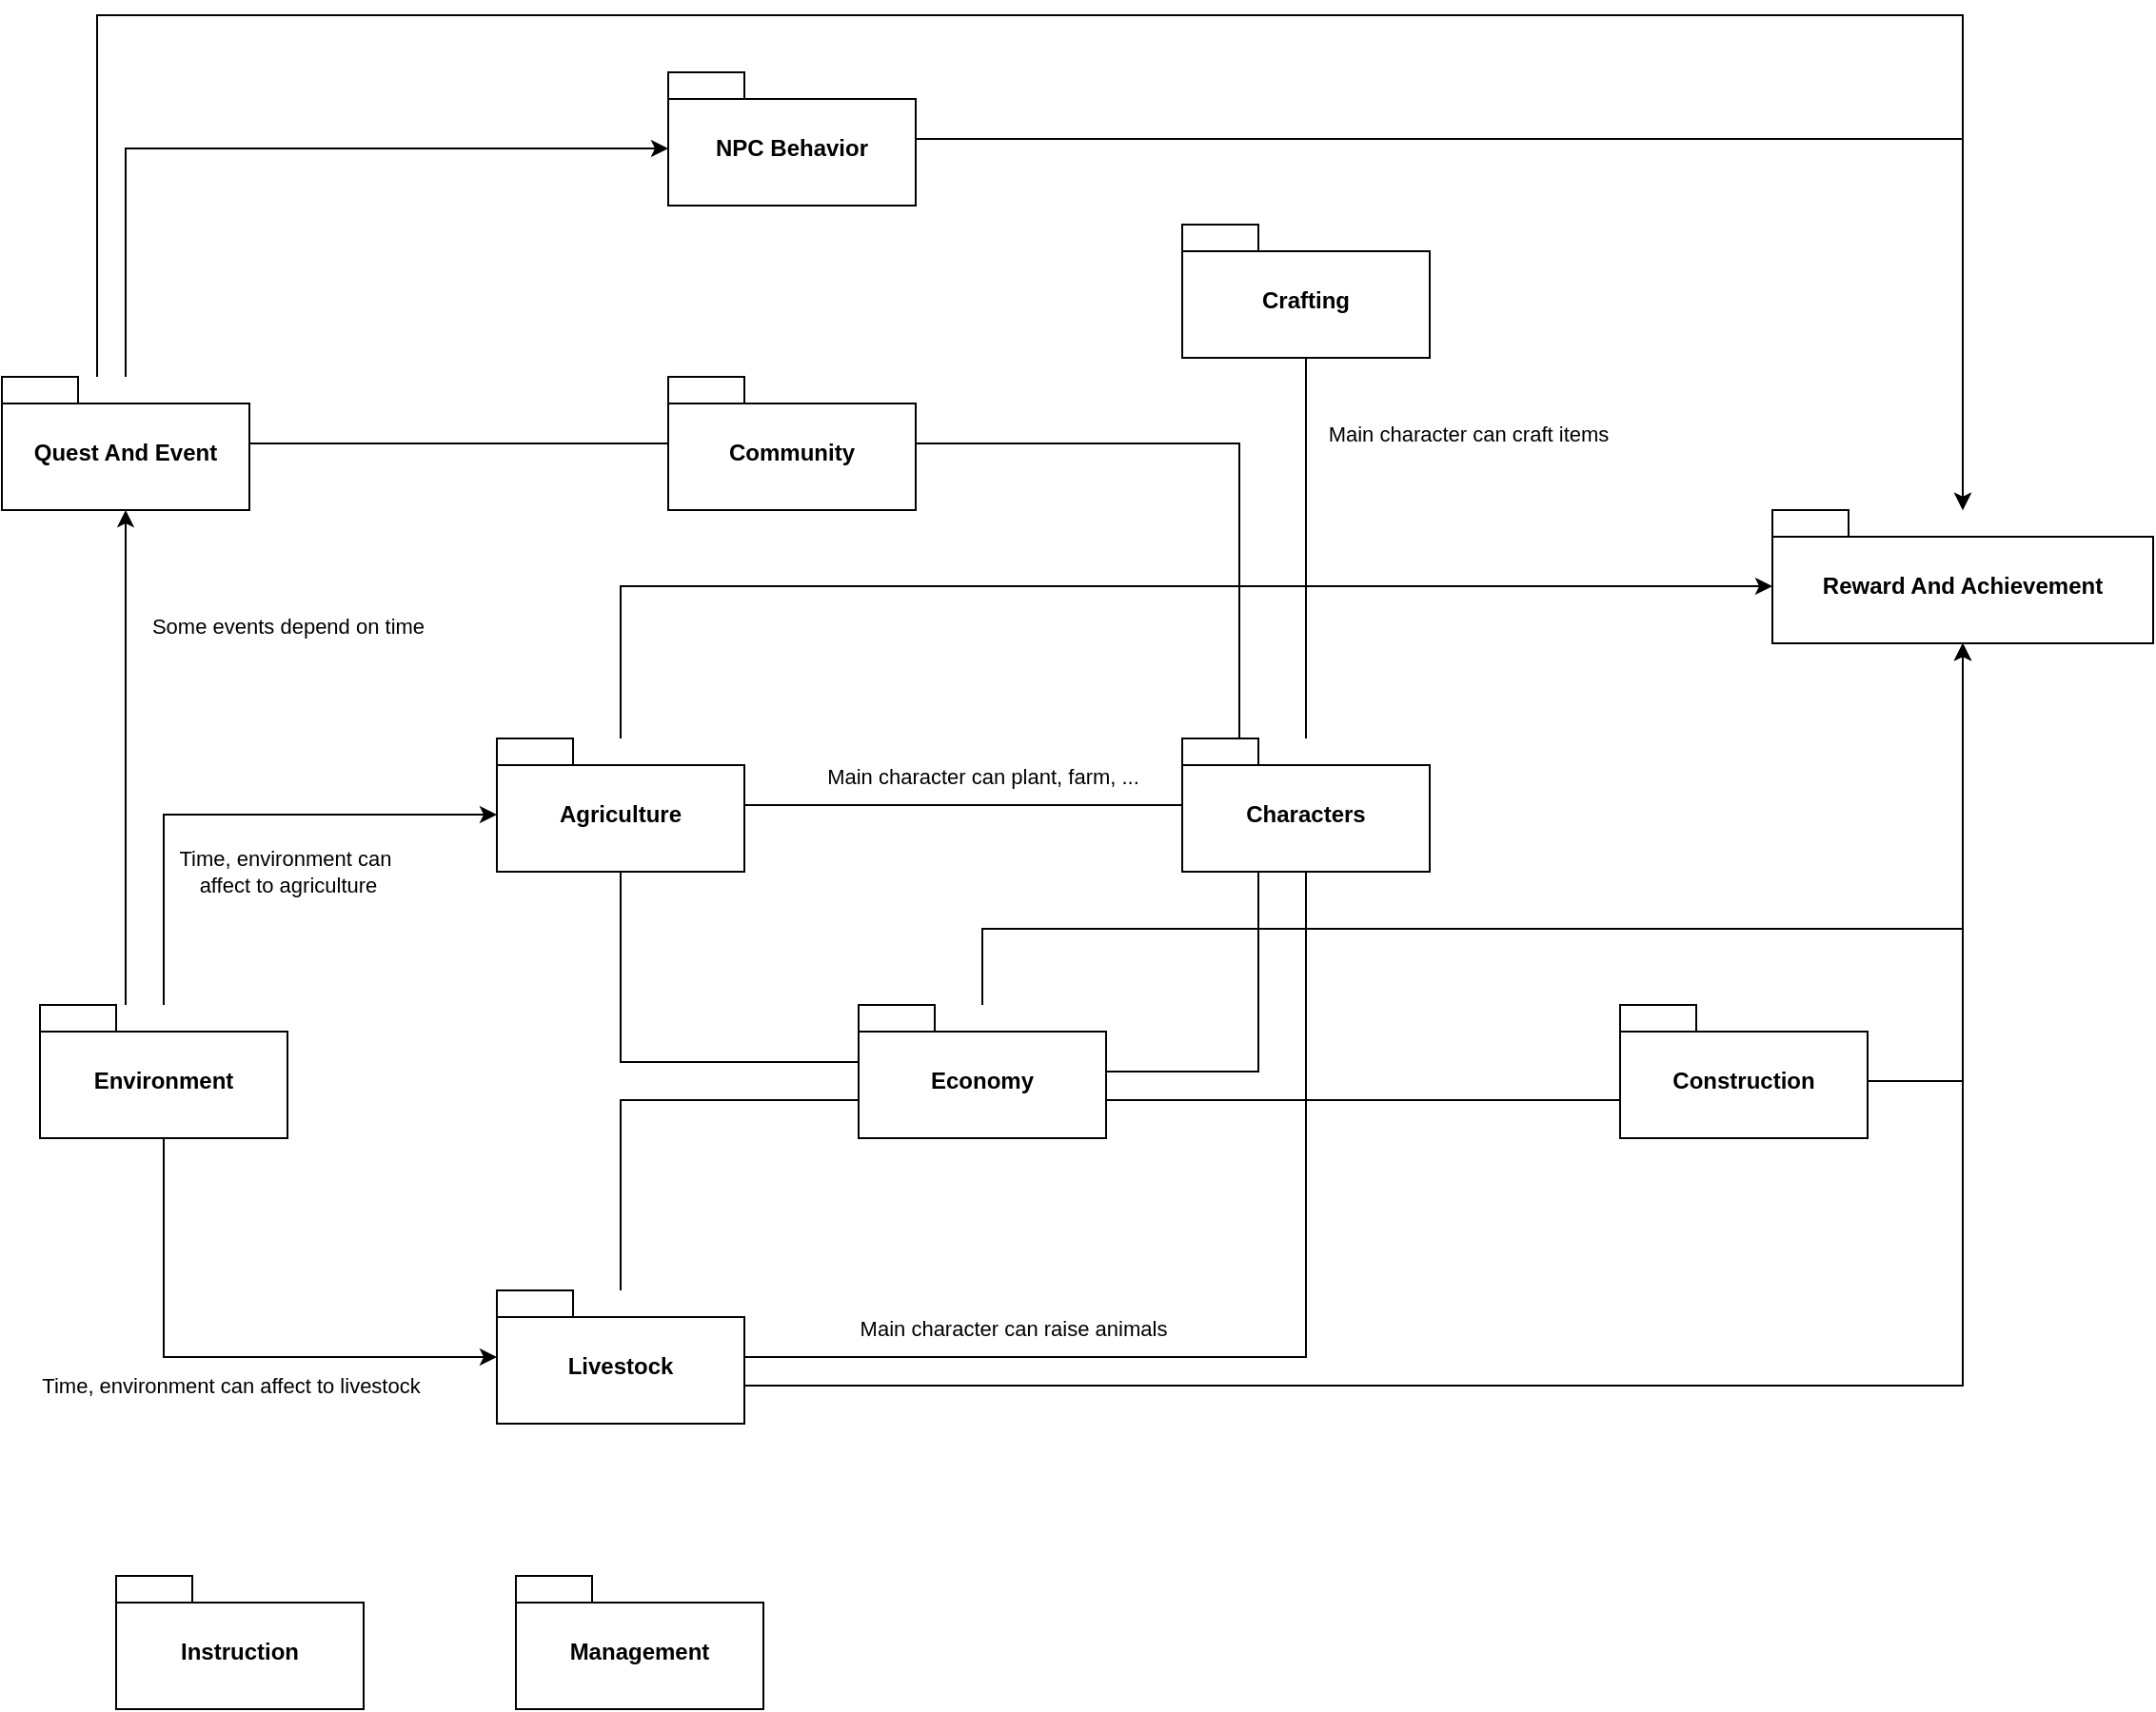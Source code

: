 <mxfile version="26.1.1" pages="3">
  <diagram id="uHuykYXgIaJ8YomX9k_Y" name="Packages">
    <mxGraphModel dx="1316" dy="710" grid="1" gridSize="10" guides="1" tooltips="1" connect="1" arrows="1" fold="1" page="1" pageScale="1" pageWidth="1169" pageHeight="827" math="0" shadow="0">
      <root>
        <mxCell id="0" />
        <mxCell id="1" parent="0" />
        <mxCell id="u0d4F03fjxQOdMYpKEC0-13" style="rounded=0;orthogonalLoop=1;jettySize=auto;html=1;edgeStyle=orthogonalEdgeStyle;endArrow=none;startFill=0;" parent="1" source="u0d4F03fjxQOdMYpKEC0-1" target="u0d4F03fjxQOdMYpKEC0-2" edge="1">
          <mxGeometry relative="1" as="geometry">
            <Array as="points">
              <mxPoint x="705" y="260" />
            </Array>
          </mxGeometry>
        </mxCell>
        <mxCell id="u0d4F03fjxQOdMYpKEC0-14" value="Main character can craft items" style="edgeLabel;html=1;align=center;verticalAlign=middle;resizable=0;points=[];" parent="u0d4F03fjxQOdMYpKEC0-13" vertex="1" connectable="0">
          <mxGeometry x="-0.031" y="1" relative="1" as="geometry">
            <mxPoint x="86" y="-63" as="offset" />
          </mxGeometry>
        </mxCell>
        <mxCell id="u0d4F03fjxQOdMYpKEC0-15" style="edgeStyle=orthogonalEdgeStyle;rounded=0;orthogonalLoop=1;jettySize=auto;html=1;endArrow=none;startFill=0;" parent="1" source="u0d4F03fjxQOdMYpKEC0-1" target="u0d4F03fjxQOdMYpKEC0-3" edge="1">
          <mxGeometry relative="1" as="geometry" />
        </mxCell>
        <mxCell id="u0d4F03fjxQOdMYpKEC0-16" value="Main character can plant, farm, ..." style="edgeLabel;html=1;align=center;verticalAlign=middle;resizable=0;points=[];" parent="u0d4F03fjxQOdMYpKEC0-15" vertex="1" connectable="0">
          <mxGeometry x="-0.081" y="-2" relative="1" as="geometry">
            <mxPoint y="-13" as="offset" />
          </mxGeometry>
        </mxCell>
        <mxCell id="u0d4F03fjxQOdMYpKEC0-23" style="edgeStyle=orthogonalEdgeStyle;rounded=0;orthogonalLoop=1;jettySize=auto;html=1;endArrow=none;startFill=0;" parent="1" source="u0d4F03fjxQOdMYpKEC0-1" target="u0d4F03fjxQOdMYpKEC0-8" edge="1">
          <mxGeometry relative="1" as="geometry">
            <Array as="points">
              <mxPoint x="680" y="575" />
            </Array>
          </mxGeometry>
        </mxCell>
        <mxCell id="u0d4F03fjxQOdMYpKEC0-1" value="Characters" style="shape=folder;fontStyle=1;spacingTop=10;tabWidth=40;tabHeight=14;tabPosition=left;html=1;whiteSpace=wrap;" parent="1" vertex="1">
          <mxGeometry x="640" y="400" width="130" height="70" as="geometry" />
        </mxCell>
        <mxCell id="u0d4F03fjxQOdMYpKEC0-2" value="Crafting" style="shape=folder;fontStyle=1;spacingTop=10;tabWidth=40;tabHeight=14;tabPosition=left;html=1;whiteSpace=wrap;" parent="1" vertex="1">
          <mxGeometry x="640" y="130" width="130" height="70" as="geometry" />
        </mxCell>
        <mxCell id="u0d4F03fjxQOdMYpKEC0-24" style="edgeStyle=orthogonalEdgeStyle;rounded=0;orthogonalLoop=1;jettySize=auto;html=1;endArrow=none;startFill=0;" parent="1" source="u0d4F03fjxQOdMYpKEC0-3" target="u0d4F03fjxQOdMYpKEC0-8" edge="1">
          <mxGeometry relative="1" as="geometry">
            <Array as="points">
              <mxPoint x="345" y="570" />
            </Array>
          </mxGeometry>
        </mxCell>
        <mxCell id="u0d4F03fjxQOdMYpKEC0-35" style="edgeStyle=orthogonalEdgeStyle;rounded=0;orthogonalLoop=1;jettySize=auto;html=1;" parent="1" source="u0d4F03fjxQOdMYpKEC0-3" target="u0d4F03fjxQOdMYpKEC0-11" edge="1">
          <mxGeometry relative="1" as="geometry">
            <Array as="points">
              <mxPoint x="345" y="320" />
            </Array>
          </mxGeometry>
        </mxCell>
        <mxCell id="u0d4F03fjxQOdMYpKEC0-3" value="Agriculture" style="shape=folder;fontStyle=1;spacingTop=10;tabWidth=40;tabHeight=14;tabPosition=left;html=1;whiteSpace=wrap;" parent="1" vertex="1">
          <mxGeometry x="280" y="400" width="130" height="70" as="geometry" />
        </mxCell>
        <mxCell id="u0d4F03fjxQOdMYpKEC0-26" style="edgeStyle=orthogonalEdgeStyle;rounded=0;orthogonalLoop=1;jettySize=auto;html=1;endArrow=none;startFill=1;startArrow=classic;" parent="1" source="u0d4F03fjxQOdMYpKEC0-4" target="u0d4F03fjxQOdMYpKEC0-7" edge="1">
          <mxGeometry relative="1" as="geometry">
            <Array as="points">
              <mxPoint x="80" y="255" />
            </Array>
          </mxGeometry>
        </mxCell>
        <mxCell id="u0d4F03fjxQOdMYpKEC0-27" value="Some events depend on time" style="edgeLabel;html=1;align=center;verticalAlign=middle;resizable=0;points=[];" parent="u0d4F03fjxQOdMYpKEC0-26" vertex="1" connectable="0">
          <mxGeometry x="0.114" y="-1" relative="1" as="geometry">
            <mxPoint x="86" y="-84" as="offset" />
          </mxGeometry>
        </mxCell>
        <mxCell id="u0d4F03fjxQOdMYpKEC0-28" style="edgeStyle=orthogonalEdgeStyle;rounded=0;orthogonalLoop=1;jettySize=auto;html=1;endArrow=none;startFill=0;" parent="1" source="u0d4F03fjxQOdMYpKEC0-4" target="u0d4F03fjxQOdMYpKEC0-6" edge="1">
          <mxGeometry relative="1" as="geometry" />
        </mxCell>
        <mxCell id="u0d4F03fjxQOdMYpKEC0-30" style="edgeStyle=orthogonalEdgeStyle;rounded=0;orthogonalLoop=1;jettySize=auto;html=1;" parent="1" source="u0d4F03fjxQOdMYpKEC0-4" target="u0d4F03fjxQOdMYpKEC0-9" edge="1">
          <mxGeometry relative="1" as="geometry">
            <Array as="points">
              <mxPoint x="85" y="90" />
            </Array>
          </mxGeometry>
        </mxCell>
        <mxCell id="u0d4F03fjxQOdMYpKEC0-37" style="edgeStyle=orthogonalEdgeStyle;rounded=0;orthogonalLoop=1;jettySize=auto;html=1;" parent="1" source="u0d4F03fjxQOdMYpKEC0-4" target="u0d4F03fjxQOdMYpKEC0-11" edge="1">
          <mxGeometry relative="1" as="geometry">
            <Array as="points">
              <mxPoint x="70" y="20" />
              <mxPoint x="1050" y="20" />
            </Array>
          </mxGeometry>
        </mxCell>
        <mxCell id="u0d4F03fjxQOdMYpKEC0-4" value="Quest And Event" style="shape=folder;fontStyle=1;spacingTop=10;tabWidth=40;tabHeight=14;tabPosition=left;html=1;whiteSpace=wrap;" parent="1" vertex="1">
          <mxGeometry x="20" y="210" width="130" height="70" as="geometry" />
        </mxCell>
        <mxCell id="u0d4F03fjxQOdMYpKEC0-17" style="edgeStyle=orthogonalEdgeStyle;rounded=0;orthogonalLoop=1;jettySize=auto;html=1;endArrow=none;startFill=0;" parent="1" source="u0d4F03fjxQOdMYpKEC0-5" target="u0d4F03fjxQOdMYpKEC0-1" edge="1">
          <mxGeometry relative="1" as="geometry" />
        </mxCell>
        <mxCell id="u0d4F03fjxQOdMYpKEC0-18" value="Main character can raise animals" style="edgeLabel;html=1;align=center;verticalAlign=middle;resizable=0;points=[];" parent="u0d4F03fjxQOdMYpKEC0-17" vertex="1" connectable="0">
          <mxGeometry x="-0.642" y="1" relative="1" as="geometry">
            <mxPoint x="42" y="-14" as="offset" />
          </mxGeometry>
        </mxCell>
        <mxCell id="u0d4F03fjxQOdMYpKEC0-25" style="edgeStyle=orthogonalEdgeStyle;rounded=0;orthogonalLoop=1;jettySize=auto;html=1;endArrow=none;startFill=0;" parent="1" source="u0d4F03fjxQOdMYpKEC0-5" target="u0d4F03fjxQOdMYpKEC0-8" edge="1">
          <mxGeometry relative="1" as="geometry">
            <Array as="points">
              <mxPoint x="345" y="590" />
            </Array>
          </mxGeometry>
        </mxCell>
        <mxCell id="u0d4F03fjxQOdMYpKEC0-34" style="edgeStyle=orthogonalEdgeStyle;rounded=0;orthogonalLoop=1;jettySize=auto;html=1;" parent="1" source="u0d4F03fjxQOdMYpKEC0-5" target="u0d4F03fjxQOdMYpKEC0-11" edge="1">
          <mxGeometry relative="1" as="geometry">
            <Array as="points">
              <mxPoint x="1050" y="740" />
            </Array>
          </mxGeometry>
        </mxCell>
        <mxCell id="u0d4F03fjxQOdMYpKEC0-5" value="Livestock" style="shape=folder;fontStyle=1;spacingTop=10;tabWidth=40;tabHeight=14;tabPosition=left;html=1;whiteSpace=wrap;" parent="1" vertex="1">
          <mxGeometry x="280" y="690" width="130" height="70" as="geometry" />
        </mxCell>
        <mxCell id="u0d4F03fjxQOdMYpKEC0-29" style="edgeStyle=orthogonalEdgeStyle;rounded=0;orthogonalLoop=1;jettySize=auto;html=1;endArrow=none;startFill=0;" parent="1" source="u0d4F03fjxQOdMYpKEC0-6" target="u0d4F03fjxQOdMYpKEC0-1" edge="1">
          <mxGeometry relative="1" as="geometry">
            <Array as="points">
              <mxPoint x="670" y="245" />
            </Array>
          </mxGeometry>
        </mxCell>
        <mxCell id="u0d4F03fjxQOdMYpKEC0-6" value="Community" style="shape=folder;fontStyle=1;spacingTop=10;tabWidth=40;tabHeight=14;tabPosition=left;html=1;whiteSpace=wrap;" parent="1" vertex="1">
          <mxGeometry x="370" y="210" width="130" height="70" as="geometry" />
        </mxCell>
        <mxCell id="u0d4F03fjxQOdMYpKEC0-19" style="edgeStyle=orthogonalEdgeStyle;rounded=0;orthogonalLoop=1;jettySize=auto;html=1;" parent="1" source="u0d4F03fjxQOdMYpKEC0-7" target="u0d4F03fjxQOdMYpKEC0-3" edge="1">
          <mxGeometry relative="1" as="geometry">
            <Array as="points">
              <mxPoint x="105" y="440" />
            </Array>
          </mxGeometry>
        </mxCell>
        <mxCell id="u0d4F03fjxQOdMYpKEC0-21" value="Time, environment can&amp;nbsp;&lt;div&gt;affect to agriculture&lt;/div&gt;" style="edgeLabel;html=1;align=center;verticalAlign=middle;resizable=0;points=[];" parent="u0d4F03fjxQOdMYpKEC0-19" vertex="1" connectable="0">
          <mxGeometry x="-0.121" y="-1" relative="1" as="geometry">
            <mxPoint x="44" y="29" as="offset" />
          </mxGeometry>
        </mxCell>
        <mxCell id="u0d4F03fjxQOdMYpKEC0-20" style="edgeStyle=orthogonalEdgeStyle;rounded=0;orthogonalLoop=1;jettySize=auto;html=1;" parent="1" source="u0d4F03fjxQOdMYpKEC0-7" target="u0d4F03fjxQOdMYpKEC0-5" edge="1">
          <mxGeometry relative="1" as="geometry">
            <Array as="points">
              <mxPoint x="105" y="725" />
            </Array>
          </mxGeometry>
        </mxCell>
        <mxCell id="u0d4F03fjxQOdMYpKEC0-22" value="Time, environment can affect to livestock" style="edgeLabel;html=1;align=center;verticalAlign=middle;resizable=0;points=[];" parent="u0d4F03fjxQOdMYpKEC0-20" vertex="1" connectable="0">
          <mxGeometry x="-0.055" y="-1" relative="1" as="geometry">
            <mxPoint x="13" y="14" as="offset" />
          </mxGeometry>
        </mxCell>
        <mxCell id="u0d4F03fjxQOdMYpKEC0-7" value="Environment" style="shape=folder;fontStyle=1;spacingTop=10;tabWidth=40;tabHeight=14;tabPosition=left;html=1;whiteSpace=wrap;" parent="1" vertex="1">
          <mxGeometry x="40" y="540" width="130" height="70" as="geometry" />
        </mxCell>
        <mxCell id="u0d4F03fjxQOdMYpKEC0-31" style="edgeStyle=orthogonalEdgeStyle;rounded=0;orthogonalLoop=1;jettySize=auto;html=1;endArrow=none;startFill=0;" parent="1" source="u0d4F03fjxQOdMYpKEC0-8" target="u0d4F03fjxQOdMYpKEC0-12" edge="1">
          <mxGeometry relative="1" as="geometry">
            <Array as="points">
              <mxPoint x="760" y="590" />
              <mxPoint x="760" y="590" />
            </Array>
          </mxGeometry>
        </mxCell>
        <mxCell id="u0d4F03fjxQOdMYpKEC0-33" style="edgeStyle=orthogonalEdgeStyle;rounded=0;orthogonalLoop=1;jettySize=auto;html=1;" parent="1" source="u0d4F03fjxQOdMYpKEC0-8" target="u0d4F03fjxQOdMYpKEC0-11" edge="1">
          <mxGeometry relative="1" as="geometry">
            <Array as="points">
              <mxPoint x="535" y="500" />
              <mxPoint x="1050" y="500" />
            </Array>
          </mxGeometry>
        </mxCell>
        <mxCell id="u0d4F03fjxQOdMYpKEC0-8" value="Economy" style="shape=folder;fontStyle=1;spacingTop=10;tabWidth=40;tabHeight=14;tabPosition=left;html=1;whiteSpace=wrap;" parent="1" vertex="1">
          <mxGeometry x="470" y="540" width="130" height="70" as="geometry" />
        </mxCell>
        <mxCell id="u0d4F03fjxQOdMYpKEC0-36" style="edgeStyle=orthogonalEdgeStyle;rounded=0;orthogonalLoop=1;jettySize=auto;html=1;" parent="1" source="u0d4F03fjxQOdMYpKEC0-9" target="u0d4F03fjxQOdMYpKEC0-11" edge="1">
          <mxGeometry relative="1" as="geometry" />
        </mxCell>
        <mxCell id="u0d4F03fjxQOdMYpKEC0-9" value="NPC Behavior" style="shape=folder;fontStyle=1;spacingTop=10;tabWidth=40;tabHeight=14;tabPosition=left;html=1;whiteSpace=wrap;" parent="1" vertex="1">
          <mxGeometry x="370" y="50" width="130" height="70" as="geometry" />
        </mxCell>
        <mxCell id="u0d4F03fjxQOdMYpKEC0-10" value="Instruction" style="shape=folder;fontStyle=1;spacingTop=10;tabWidth=40;tabHeight=14;tabPosition=left;html=1;whiteSpace=wrap;" parent="1" vertex="1">
          <mxGeometry x="80" y="840" width="130" height="70" as="geometry" />
        </mxCell>
        <mxCell id="u0d4F03fjxQOdMYpKEC0-11" value="Reward And Achievement" style="shape=folder;fontStyle=1;spacingTop=10;tabWidth=40;tabHeight=14;tabPosition=left;html=1;whiteSpace=wrap;" parent="1" vertex="1">
          <mxGeometry x="950" y="280" width="200" height="70" as="geometry" />
        </mxCell>
        <mxCell id="u0d4F03fjxQOdMYpKEC0-32" style="edgeStyle=orthogonalEdgeStyle;rounded=0;orthogonalLoop=1;jettySize=auto;html=1;" parent="1" source="u0d4F03fjxQOdMYpKEC0-12" target="u0d4F03fjxQOdMYpKEC0-11" edge="1">
          <mxGeometry relative="1" as="geometry">
            <Array as="points">
              <mxPoint x="1050" y="580" />
            </Array>
          </mxGeometry>
        </mxCell>
        <mxCell id="u0d4F03fjxQOdMYpKEC0-12" value="Construction" style="shape=folder;fontStyle=1;spacingTop=10;tabWidth=40;tabHeight=14;tabPosition=left;html=1;whiteSpace=wrap;" parent="1" vertex="1">
          <mxGeometry x="870" y="540" width="130" height="70" as="geometry" />
        </mxCell>
        <mxCell id="nrmqfRigAzVjR5Y-e2Eu-2" value="Management" style="shape=folder;fontStyle=1;spacingTop=10;tabWidth=40;tabHeight=14;tabPosition=left;html=1;whiteSpace=wrap;" vertex="1" parent="1">
          <mxGeometry x="290" y="840" width="130" height="70" as="geometry" />
        </mxCell>
      </root>
    </mxGraphModel>
  </diagram>
  <diagram id="HO6psxOopRtTaPq3jSwU" name="Page-2">
    <mxGraphModel dx="2485" dy="1537" grid="1" gridSize="10" guides="1" tooltips="1" connect="1" arrows="1" fold="1" page="1" pageScale="1" pageWidth="1169" pageHeight="827" math="0" shadow="0">
      <root>
        <mxCell id="0" />
        <mxCell id="1" parent="0" />
        <mxCell id="zOyCUMjI-DACBVfXXY2o-1" value="Characters" style="swimlane;whiteSpace=wrap;html=1;" parent="1" vertex="1">
          <mxGeometry x="-225" y="-520" width="810" height="1210" as="geometry" />
        </mxCell>
        <mxCell id="bju6o1A8lPEfDlK_xBNU-12" value="PlayerState.cs" style="swimlane;whiteSpace=wrap;html=1;" parent="zOyCUMjI-DACBVfXXY2o-1" vertex="1">
          <mxGeometry x="30" y="70" width="320" height="300" as="geometry" />
        </mxCell>
        <mxCell id="bju6o1A8lPEfDlK_xBNU-13" value="&lt;p style=&quot;margin:0px;margin-top:4px;text-align:center;&quot;&gt;&lt;b&gt;PlayerIdlingState&lt;/b&gt;&lt;/p&gt;" style="verticalAlign=top;align=left;overflow=fill;html=1;whiteSpace=wrap;" parent="bju6o1A8lPEfDlK_xBNU-12" vertex="1">
          <mxGeometry x="10" y="40" width="140" height="40" as="geometry" />
        </mxCell>
        <mxCell id="bju6o1A8lPEfDlK_xBNU-14" value="&lt;p style=&quot;margin:0px;margin-top:4px;text-align:center;&quot;&gt;&lt;b&gt;PlayerRunningState&lt;/b&gt;&lt;/p&gt;" style="verticalAlign=top;align=left;overflow=fill;html=1;whiteSpace=wrap;" parent="bju6o1A8lPEfDlK_xBNU-12" vertex="1">
          <mxGeometry x="10" y="140" width="140" height="40" as="geometry" />
        </mxCell>
        <mxCell id="bju6o1A8lPEfDlK_xBNU-15" value="&lt;p style=&quot;margin:0px;margin-top:4px;text-align:center;&quot;&gt;&lt;b&gt;PlayerMovingState&lt;/b&gt;&lt;/p&gt;" style="verticalAlign=top;align=left;overflow=fill;html=1;whiteSpace=wrap;" parent="bju6o1A8lPEfDlK_xBNU-12" vertex="1">
          <mxGeometry x="10" y="90" width="140" height="40" as="geometry" />
        </mxCell>
        <mxCell id="bju6o1A8lPEfDlK_xBNU-16" value="&lt;p style=&quot;margin:0px;margin-top:4px;text-align:center;&quot;&gt;&lt;b&gt;PlayerHoeingState&lt;/b&gt;&lt;/p&gt;" style="verticalAlign=top;align=left;overflow=fill;html=1;whiteSpace=wrap;" parent="bju6o1A8lPEfDlK_xBNU-12" vertex="1">
          <mxGeometry x="10" y="190" width="140" height="40" as="geometry" />
        </mxCell>
        <mxCell id="bju6o1A8lPEfDlK_xBNU-17" value="&lt;p style=&quot;margin:0px;margin-top:4px;text-align:center;&quot;&gt;&lt;b&gt;PlayerPlantingState&lt;/b&gt;&lt;/p&gt;" style="verticalAlign=top;align=left;overflow=fill;html=1;whiteSpace=wrap;" parent="bju6o1A8lPEfDlK_xBNU-12" vertex="1">
          <mxGeometry x="170" y="40" width="140" height="40" as="geometry" />
        </mxCell>
        <mxCell id="bju6o1A8lPEfDlK_xBNU-18" value="&lt;p style=&quot;margin:0px;margin-top:4px;text-align:center;&quot;&gt;&lt;b&gt;PlayerWateringState&lt;/b&gt;&lt;/p&gt;" style="verticalAlign=top;align=left;overflow=fill;html=1;whiteSpace=wrap;" parent="bju6o1A8lPEfDlK_xBNU-12" vertex="1">
          <mxGeometry x="170" y="90" width="140" height="40" as="geometry" />
        </mxCell>
        <mxCell id="bju6o1A8lPEfDlK_xBNU-19" value="&lt;p style=&quot;margin:0px;margin-top:4px;text-align:center;&quot;&gt;&lt;b&gt;PlayerFishingState&lt;/b&gt;&lt;/p&gt;" style="verticalAlign=top;align=left;overflow=fill;html=1;whiteSpace=wrap;" parent="bju6o1A8lPEfDlK_xBNU-12" vertex="1">
          <mxGeometry x="170" y="140" width="140" height="40" as="geometry" />
        </mxCell>
        <mxCell id="bju6o1A8lPEfDlK_xBNU-20" value="&lt;p style=&quot;margin:0px;margin-top:4px;text-align:center;&quot;&gt;&lt;b&gt;PlayerTalkingState&lt;/b&gt;&lt;/p&gt;" style="verticalAlign=top;align=left;overflow=fill;html=1;whiteSpace=wrap;" parent="bju6o1A8lPEfDlK_xBNU-12" vertex="1">
          <mxGeometry x="170" y="190" width="140" height="40" as="geometry" />
        </mxCell>
        <mxCell id="bju6o1A8lPEfDlK_xBNU-21" value="&lt;p style=&quot;margin:0px;margin-top:4px;text-align:center;&quot;&gt;&lt;b&gt;PlayerEatingState&lt;/b&gt;&lt;/p&gt;" style="verticalAlign=top;align=left;overflow=fill;html=1;whiteSpace=wrap;" parent="bju6o1A8lPEfDlK_xBNU-12" vertex="1">
          <mxGeometry x="10" y="240" width="140" height="40" as="geometry" />
        </mxCell>
        <mxCell id="bju6o1A8lPEfDlK_xBNU-22" value="&lt;p style=&quot;margin:0px;margin-top:4px;text-align:center;&quot;&gt;&lt;b&gt;PlayerCraftingState&lt;/b&gt;&lt;/p&gt;" style="verticalAlign=top;align=left;overflow=fill;html=1;whiteSpace=wrap;" parent="bju6o1A8lPEfDlK_xBNU-12" vertex="1">
          <mxGeometry x="170" y="240" width="140" height="40" as="geometry" />
        </mxCell>
        <mxCell id="bju6o1A8lPEfDlK_xBNU-23" value="PlayerController" style="swimlane;fontStyle=1;align=center;verticalAlign=top;childLayout=stackLayout;horizontal=1;startSize=26;horizontalStack=0;resizeParent=1;resizeParentMax=0;resizeLast=0;collapsible=1;marginBottom=0;whiteSpace=wrap;html=1;" parent="zOyCUMjI-DACBVfXXY2o-1" vertex="1">
          <mxGeometry x="30" y="444" width="270" height="580" as="geometry" />
        </mxCell>
        <mxCell id="xm2dH1QjAM5IwSRC4I6v-25" value="hat: &lt;b&gt;Hat&lt;/b&gt;" style="text;strokeColor=none;fillColor=none;align=left;verticalAlign=top;spacingLeft=4;spacingRight=4;overflow=hidden;rotatable=0;points=[[0,0.5],[1,0.5]];portConstraint=eastwest;whiteSpace=wrap;html=1;" parent="bju6o1A8lPEfDlK_xBNU-23" vertex="1">
          <mxGeometry y="26" width="270" height="26" as="geometry" />
        </mxCell>
        <mxCell id="xm2dH1QjAM5IwSRC4I6v-29" value="shirt: &lt;b&gt;Shirt&lt;/b&gt;" style="text;strokeColor=none;fillColor=none;align=left;verticalAlign=top;spacingLeft=4;spacingRight=4;overflow=hidden;rotatable=0;points=[[0,0.5],[1,0.5]];portConstraint=eastwest;whiteSpace=wrap;html=1;" parent="bju6o1A8lPEfDlK_xBNU-23" vertex="1">
          <mxGeometry y="52" width="270" height="26" as="geometry" />
        </mxCell>
        <mxCell id="xm2dH1QjAM5IwSRC4I6v-28" value="pant: &lt;b&gt;Pant&lt;/b&gt;" style="text;strokeColor=none;fillColor=none;align=left;verticalAlign=top;spacingLeft=4;spacingRight=4;overflow=hidden;rotatable=0;points=[[0,0.5],[1,0.5]];portConstraint=eastwest;whiteSpace=wrap;html=1;" parent="bju6o1A8lPEfDlK_xBNU-23" vertex="1">
          <mxGeometry y="78" width="270" height="26" as="geometry" />
        </mxCell>
        <mxCell id="xm2dH1QjAM5IwSRC4I6v-34" value="shoes: &lt;b&gt;Shoes&lt;/b&gt;" style="text;strokeColor=none;fillColor=none;align=left;verticalAlign=top;spacingLeft=4;spacingRight=4;overflow=hidden;rotatable=0;points=[[0,0.5],[1,0.5]];portConstraint=eastwest;whiteSpace=wrap;html=1;" parent="bju6o1A8lPEfDlK_xBNU-23" vertex="1">
          <mxGeometry y="104" width="270" height="26" as="geometry" />
        </mxCell>
        <mxCell id="xm2dH1QjAM5IwSRC4I6v-33" value="moveSpeed: &lt;b&gt;float&lt;/b&gt;" style="text;strokeColor=none;fillColor=none;align=left;verticalAlign=top;spacingLeft=4;spacingRight=4;overflow=hidden;rotatable=0;points=[[0,0.5],[1,0.5]];portConstraint=eastwest;whiteSpace=wrap;html=1;" parent="bju6o1A8lPEfDlK_xBNU-23" vertex="1">
          <mxGeometry y="130" width="270" height="26" as="geometry" />
        </mxCell>
        <mxCell id="xm2dH1QjAM5IwSRC4I6v-32" value="stamina: &lt;b&gt;float&lt;/b&gt;" style="text;strokeColor=none;fillColor=none;align=left;verticalAlign=top;spacingLeft=4;spacingRight=4;overflow=hidden;rotatable=0;points=[[0,0.5],[1,0.5]];portConstraint=eastwest;whiteSpace=wrap;html=1;" parent="bju6o1A8lPEfDlK_xBNU-23" vertex="1">
          <mxGeometry y="156" width="270" height="26" as="geometry" />
        </mxCell>
        <mxCell id="xm2dH1QjAM5IwSRC4I6v-31" value="gender: &lt;b&gt;bool&lt;/b&gt;" style="text;strokeColor=none;fillColor=none;align=left;verticalAlign=top;spacingLeft=4;spacingRight=4;overflow=hidden;rotatable=0;points=[[0,0.5],[1,0.5]];portConstraint=eastwest;whiteSpace=wrap;html=1;" parent="bju6o1A8lPEfDlK_xBNU-23" vertex="1">
          <mxGeometry y="182" width="270" height="26" as="geometry" />
        </mxCell>
        <mxCell id="xm2dH1QjAM5IwSRC4I6v-30" value="playerScriptableObj: &lt;b&gt;PlayerScriptableObject&lt;/b&gt;" style="text;strokeColor=none;fillColor=none;align=left;verticalAlign=top;spacingLeft=4;spacingRight=4;overflow=hidden;rotatable=0;points=[[0,0.5],[1,0.5]];portConstraint=eastwest;whiteSpace=wrap;html=1;" parent="bju6o1A8lPEfDlK_xBNU-23" vertex="1">
          <mxGeometry y="208" width="270" height="26" as="geometry" />
        </mxCell>
        <mxCell id="xm2dH1QjAM5IwSRC4I6v-27" value="farmingLv: &lt;b&gt;int&lt;/b&gt;" style="text;strokeColor=none;fillColor=none;align=left;verticalAlign=top;spacingLeft=4;spacingRight=4;overflow=hidden;rotatable=0;points=[[0,0.5],[1,0.5]];portConstraint=eastwest;whiteSpace=wrap;html=1;" parent="bju6o1A8lPEfDlK_xBNU-23" vertex="1">
          <mxGeometry y="234" width="270" height="26" as="geometry" />
        </mxCell>
        <mxCell id="xm2dH1QjAM5IwSRC4I6v-26" value="livestockLv: &lt;b&gt;int&lt;/b&gt;" style="text;strokeColor=none;fillColor=none;align=left;verticalAlign=top;spacingLeft=4;spacingRight=4;overflow=hidden;rotatable=0;points=[[0,0.5],[1,0.5]];portConstraint=eastwest;whiteSpace=wrap;html=1;" parent="bju6o1A8lPEfDlK_xBNU-23" vertex="1">
          <mxGeometry y="260" width="270" height="26" as="geometry" />
        </mxCell>
        <mxCell id="xm2dH1QjAM5IwSRC4I6v-20" value="fishingLV: &lt;b&gt;int&lt;/b&gt;" style="text;strokeColor=none;fillColor=none;align=left;verticalAlign=top;spacingLeft=4;spacingRight=4;overflow=hidden;rotatable=0;points=[[0,0.5],[1,0.5]];portConstraint=eastwest;whiteSpace=wrap;html=1;" parent="bju6o1A8lPEfDlK_xBNU-23" vertex="1">
          <mxGeometry y="286" width="270" height="26" as="geometry" />
        </mxCell>
        <mxCell id="xm2dH1QjAM5IwSRC4I6v-24" value="manufatureLv: &lt;b&gt;int&lt;/b&gt;" style="text;strokeColor=none;fillColor=none;align=left;verticalAlign=top;spacingLeft=4;spacingRight=4;overflow=hidden;rotatable=0;points=[[0,0.5],[1,0.5]];portConstraint=eastwest;whiteSpace=wrap;html=1;" parent="bju6o1A8lPEfDlK_xBNU-23" vertex="1">
          <mxGeometry y="312" width="270" height="26" as="geometry" />
        </mxCell>
        <mxCell id="xm2dH1QjAM5IwSRC4I6v-23" value="farmingExp: &lt;b&gt;float&lt;/b&gt;" style="text;strokeColor=none;fillColor=none;align=left;verticalAlign=top;spacingLeft=4;spacingRight=4;overflow=hidden;rotatable=0;points=[[0,0.5],[1,0.5]];portConstraint=eastwest;whiteSpace=wrap;html=1;" parent="bju6o1A8lPEfDlK_xBNU-23" vertex="1">
          <mxGeometry y="338" width="270" height="26" as="geometry" />
        </mxCell>
        <mxCell id="xm2dH1QjAM5IwSRC4I6v-22" value="livestockExp: &lt;b&gt;float&lt;/b&gt;" style="text;strokeColor=none;fillColor=none;align=left;verticalAlign=top;spacingLeft=4;spacingRight=4;overflow=hidden;rotatable=0;points=[[0,0.5],[1,0.5]];portConstraint=eastwest;whiteSpace=wrap;html=1;" parent="bju6o1A8lPEfDlK_xBNU-23" vertex="1">
          <mxGeometry y="364" width="270" height="26" as="geometry" />
        </mxCell>
        <mxCell id="xm2dH1QjAM5IwSRC4I6v-21" value="fishingExp: &lt;b&gt;float&lt;/b&gt;" style="text;strokeColor=none;fillColor=none;align=left;verticalAlign=top;spacingLeft=4;spacingRight=4;overflow=hidden;rotatable=0;points=[[0,0.5],[1,0.5]];portConstraint=eastwest;whiteSpace=wrap;html=1;" parent="bju6o1A8lPEfDlK_xBNU-23" vertex="1">
          <mxGeometry y="390" width="270" height="26" as="geometry" />
        </mxCell>
        <mxCell id="xm2dH1QjAM5IwSRC4I6v-19" value="manufactureExp: &lt;b&gt;float&lt;/b&gt;" style="text;strokeColor=none;fillColor=none;align=left;verticalAlign=top;spacingLeft=4;spacingRight=4;overflow=hidden;rotatable=0;points=[[0,0.5],[1,0.5]];portConstraint=eastwest;whiteSpace=wrap;html=1;" parent="bju6o1A8lPEfDlK_xBNU-23" vertex="1">
          <mxGeometry y="416" width="270" height="26" as="geometry" />
        </mxCell>
        <mxCell id="xm2dH1QjAM5IwSRC4I6v-18" value="job: &lt;b&gt;Job&lt;/b&gt;" style="text;strokeColor=none;fillColor=none;align=left;verticalAlign=top;spacingLeft=4;spacingRight=4;overflow=hidden;rotatable=0;points=[[0,0.5],[1,0.5]];portConstraint=eastwest;whiteSpace=wrap;html=1;" parent="bju6o1A8lPEfDlK_xBNU-23" vertex="1">
          <mxGeometry y="442" width="270" height="26" as="geometry" />
        </mxCell>
        <mxCell id="xm2dH1QjAM5IwSRC4I6v-17" value="animController: &lt;b&gt;PlayerAnimController&lt;/b&gt;" style="text;strokeColor=none;fillColor=none;align=left;verticalAlign=top;spacingLeft=4;spacingRight=4;overflow=hidden;rotatable=0;points=[[0,0.5],[1,0.5]];portConstraint=eastwest;whiteSpace=wrap;html=1;" parent="bju6o1A8lPEfDlK_xBNU-23" vertex="1">
          <mxGeometry y="468" width="270" height="26" as="geometry" />
        </mxCell>
        <mxCell id="xm2dH1QjAM5IwSRC4I6v-16" value="audioController: &lt;b&gt;PlayerAudioController&lt;/b&gt;" style="text;strokeColor=none;fillColor=none;align=left;verticalAlign=top;spacingLeft=4;spacingRight=4;overflow=hidden;rotatable=0;points=[[0,0.5],[1,0.5]];portConstraint=eastwest;whiteSpace=wrap;html=1;" parent="bju6o1A8lPEfDlK_xBNU-23" vertex="1">
          <mxGeometry y="494" width="270" height="26" as="geometry" />
        </mxCell>
        <mxCell id="DAK-FWUQh9UaPPSFwCzS-6" value="stateManager: &lt;b&gt;StateManager&lt;/b&gt;" style="text;strokeColor=none;fillColor=none;align=left;verticalAlign=top;spacingLeft=4;spacingRight=4;overflow=hidden;rotatable=0;points=[[0,0.5],[1,0.5]];portConstraint=eastwest;whiteSpace=wrap;html=1;" vertex="1" parent="bju6o1A8lPEfDlK_xBNU-23">
          <mxGeometry y="520" width="270" height="26" as="geometry" />
        </mxCell>
        <mxCell id="bju6o1A8lPEfDlK_xBNU-25" value="" style="line;strokeWidth=1;fillColor=none;align=left;verticalAlign=middle;spacingTop=-1;spacingLeft=3;spacingRight=3;rotatable=0;labelPosition=right;points=[];portConstraint=eastwest;strokeColor=inherit;" parent="bju6o1A8lPEfDlK_xBNU-23" vertex="1">
          <mxGeometry y="546" width="270" height="8" as="geometry" />
        </mxCell>
        <mxCell id="bju6o1A8lPEfDlK_xBNU-26" value="+ method(type): type" style="text;strokeColor=none;fillColor=none;align=left;verticalAlign=top;spacingLeft=4;spacingRight=4;overflow=hidden;rotatable=0;points=[[0,0.5],[1,0.5]];portConstraint=eastwest;whiteSpace=wrap;html=1;" parent="bju6o1A8lPEfDlK_xBNU-23" vertex="1">
          <mxGeometry y="554" width="270" height="26" as="geometry" />
        </mxCell>
        <mxCell id="bju6o1A8lPEfDlK_xBNU-27" value="NPCController" style="swimlane;fontStyle=1;align=center;verticalAlign=top;childLayout=stackLayout;horizontal=1;startSize=26;horizontalStack=0;resizeParent=1;resizeParentMax=0;resizeLast=0;collapsible=1;marginBottom=0;whiteSpace=wrap;html=1;" parent="zOyCUMjI-DACBVfXXY2o-1" vertex="1">
          <mxGeometry x="600" y="70" width="160" height="86" as="geometry" />
        </mxCell>
        <mxCell id="bju6o1A8lPEfDlK_xBNU-28" value="+ field: type" style="text;strokeColor=none;fillColor=none;align=left;verticalAlign=top;spacingLeft=4;spacingRight=4;overflow=hidden;rotatable=0;points=[[0,0.5],[1,0.5]];portConstraint=eastwest;whiteSpace=wrap;html=1;" parent="bju6o1A8lPEfDlK_xBNU-27" vertex="1">
          <mxGeometry y="26" width="160" height="26" as="geometry" />
        </mxCell>
        <mxCell id="bju6o1A8lPEfDlK_xBNU-29" value="" style="line;strokeWidth=1;fillColor=none;align=left;verticalAlign=middle;spacingTop=-1;spacingLeft=3;spacingRight=3;rotatable=0;labelPosition=right;points=[];portConstraint=eastwest;strokeColor=inherit;" parent="bju6o1A8lPEfDlK_xBNU-27" vertex="1">
          <mxGeometry y="52" width="160" height="8" as="geometry" />
        </mxCell>
        <mxCell id="bju6o1A8lPEfDlK_xBNU-30" value="+ method(type): type" style="text;strokeColor=none;fillColor=none;align=left;verticalAlign=top;spacingLeft=4;spacingRight=4;overflow=hidden;rotatable=0;points=[[0,0.5],[1,0.5]];portConstraint=eastwest;whiteSpace=wrap;html=1;" parent="bju6o1A8lPEfDlK_xBNU-27" vertex="1">
          <mxGeometry y="60" width="160" height="26" as="geometry" />
        </mxCell>
        <mxCell id="bju6o1A8lPEfDlK_xBNU-41" value="PlayerAnimationController" style="swimlane;fontStyle=1;align=center;verticalAlign=top;childLayout=stackLayout;horizontal=1;startSize=26;horizontalStack=0;resizeParent=1;resizeParentMax=0;resizeLast=0;collapsible=1;marginBottom=0;whiteSpace=wrap;html=1;" parent="zOyCUMjI-DACBVfXXY2o-1" vertex="1">
          <mxGeometry x="385" y="210" width="215" height="86" as="geometry" />
        </mxCell>
        <mxCell id="bju6o1A8lPEfDlK_xBNU-42" value="+ field: type" style="text;strokeColor=none;fillColor=none;align=left;verticalAlign=top;spacingLeft=4;spacingRight=4;overflow=hidden;rotatable=0;points=[[0,0.5],[1,0.5]];portConstraint=eastwest;whiteSpace=wrap;html=1;" parent="bju6o1A8lPEfDlK_xBNU-41" vertex="1">
          <mxGeometry y="26" width="215" height="26" as="geometry" />
        </mxCell>
        <mxCell id="bju6o1A8lPEfDlK_xBNU-43" value="" style="line;strokeWidth=1;fillColor=none;align=left;verticalAlign=middle;spacingTop=-1;spacingLeft=3;spacingRight=3;rotatable=0;labelPosition=right;points=[];portConstraint=eastwest;strokeColor=inherit;" parent="bju6o1A8lPEfDlK_xBNU-41" vertex="1">
          <mxGeometry y="52" width="215" height="8" as="geometry" />
        </mxCell>
        <mxCell id="bju6o1A8lPEfDlK_xBNU-44" value="+ method(type): type" style="text;strokeColor=none;fillColor=none;align=left;verticalAlign=top;spacingLeft=4;spacingRight=4;overflow=hidden;rotatable=0;points=[[0,0.5],[1,0.5]];portConstraint=eastwest;whiteSpace=wrap;html=1;" parent="bju6o1A8lPEfDlK_xBNU-41" vertex="1">
          <mxGeometry y="60" width="215" height="26" as="geometry" />
        </mxCell>
        <mxCell id="bju6o1A8lPEfDlK_xBNU-45" value="PlayerAudioController" style="swimlane;fontStyle=1;align=center;verticalAlign=top;childLayout=stackLayout;horizontal=1;startSize=26;horizontalStack=0;resizeParent=1;resizeParentMax=0;resizeLast=0;collapsible=1;marginBottom=0;whiteSpace=wrap;html=1;" parent="zOyCUMjI-DACBVfXXY2o-1" vertex="1">
          <mxGeometry x="385" y="330" width="185" height="86" as="geometry" />
        </mxCell>
        <mxCell id="bju6o1A8lPEfDlK_xBNU-46" value="+ field: type" style="text;strokeColor=none;fillColor=none;align=left;verticalAlign=top;spacingLeft=4;spacingRight=4;overflow=hidden;rotatable=0;points=[[0,0.5],[1,0.5]];portConstraint=eastwest;whiteSpace=wrap;html=1;" parent="bju6o1A8lPEfDlK_xBNU-45" vertex="1">
          <mxGeometry y="26" width="185" height="26" as="geometry" />
        </mxCell>
        <mxCell id="bju6o1A8lPEfDlK_xBNU-47" value="" style="line;strokeWidth=1;fillColor=none;align=left;verticalAlign=middle;spacingTop=-1;spacingLeft=3;spacingRight=3;rotatable=0;labelPosition=right;points=[];portConstraint=eastwest;strokeColor=inherit;" parent="bju6o1A8lPEfDlK_xBNU-45" vertex="1">
          <mxGeometry y="52" width="185" height="8" as="geometry" />
        </mxCell>
        <mxCell id="bju6o1A8lPEfDlK_xBNU-48" value="+ method(type): type" style="text;strokeColor=none;fillColor=none;align=left;verticalAlign=top;spacingLeft=4;spacingRight=4;overflow=hidden;rotatable=0;points=[[0,0.5],[1,0.5]];portConstraint=eastwest;whiteSpace=wrap;html=1;" parent="bju6o1A8lPEfDlK_xBNU-45" vertex="1">
          <mxGeometry y="60" width="185" height="26" as="geometry" />
        </mxCell>
        <mxCell id="bju6o1A8lPEfDlK_xBNU-49" value="PlayerController" style="swimlane;fontStyle=1;align=center;verticalAlign=top;childLayout=stackLayout;horizontal=1;startSize=26;horizontalStack=0;resizeParent=1;resizeParentMax=0;resizeLast=0;collapsible=1;marginBottom=0;whiteSpace=wrap;html=1;" parent="zOyCUMjI-DACBVfXXY2o-1" vertex="1">
          <mxGeometry x="600" y="330" width="180" height="86" as="geometry" />
        </mxCell>
        <mxCell id="bju6o1A8lPEfDlK_xBNU-50" value="+ field: type" style="text;strokeColor=none;fillColor=none;align=left;verticalAlign=top;spacingLeft=4;spacingRight=4;overflow=hidden;rotatable=0;points=[[0,0.5],[1,0.5]];portConstraint=eastwest;whiteSpace=wrap;html=1;" parent="bju6o1A8lPEfDlK_xBNU-49" vertex="1">
          <mxGeometry y="26" width="180" height="26" as="geometry" />
        </mxCell>
        <mxCell id="bju6o1A8lPEfDlK_xBNU-51" value="" style="line;strokeWidth=1;fillColor=none;align=left;verticalAlign=middle;spacingTop=-1;spacingLeft=3;spacingRight=3;rotatable=0;labelPosition=right;points=[];portConstraint=eastwest;strokeColor=inherit;" parent="bju6o1A8lPEfDlK_xBNU-49" vertex="1">
          <mxGeometry y="52" width="180" height="8" as="geometry" />
        </mxCell>
        <mxCell id="bju6o1A8lPEfDlK_xBNU-52" value="+ method(type): type" style="text;strokeColor=none;fillColor=none;align=left;verticalAlign=top;spacingLeft=4;spacingRight=4;overflow=hidden;rotatable=0;points=[[0,0.5],[1,0.5]];portConstraint=eastwest;whiteSpace=wrap;html=1;" parent="bju6o1A8lPEfDlK_xBNU-49" vertex="1">
          <mxGeometry y="60" width="180" height="26" as="geometry" />
        </mxCell>
        <mxCell id="1-FDPUNn8A2mafEI9I_r-19" value="PlayerScriptableObject" style="swimlane;fontStyle=1;align=center;verticalAlign=top;childLayout=stackLayout;horizontal=1;startSize=26;horizontalStack=0;resizeParent=1;resizeParentMax=0;resizeLast=0;collapsible=1;marginBottom=0;whiteSpace=wrap;html=1;" parent="zOyCUMjI-DACBVfXXY2o-1" vertex="1">
          <mxGeometry x="377.5" y="480" width="200" height="112" as="geometry" />
        </mxCell>
        <mxCell id="xm2dH1QjAM5IwSRC4I6v-2" value="+ baseSpeed: float" style="text;strokeColor=none;fillColor=none;align=left;verticalAlign=top;spacingLeft=4;spacingRight=4;overflow=hidden;rotatable=0;points=[[0,0.5],[1,0.5]];portConstraint=eastwest;whiteSpace=wrap;html=1;" parent="1-FDPUNn8A2mafEI9I_r-19" vertex="1">
          <mxGeometry y="26" width="200" height="26" as="geometry" />
        </mxCell>
        <mxCell id="xm2dH1QjAM5IwSRC4I6v-3" value="+ baseStamina: float" style="text;strokeColor=none;fillColor=none;align=left;verticalAlign=top;spacingLeft=4;spacingRight=4;overflow=hidden;rotatable=0;points=[[0,0.5],[1,0.5]];portConstraint=eastwest;whiteSpace=wrap;html=1;" parent="1-FDPUNn8A2mafEI9I_r-19" vertex="1">
          <mxGeometry y="52" width="200" height="26" as="geometry" />
        </mxCell>
        <mxCell id="1-FDPUNn8A2mafEI9I_r-20" value="+ gender: bool" style="text;strokeColor=none;fillColor=none;align=left;verticalAlign=top;spacingLeft=4;spacingRight=4;overflow=hidden;rotatable=0;points=[[0,0.5],[1,0.5]];portConstraint=eastwest;whiteSpace=wrap;html=1;" parent="1-FDPUNn8A2mafEI9I_r-19" vertex="1">
          <mxGeometry y="78" width="200" height="26" as="geometry" />
        </mxCell>
        <mxCell id="1-FDPUNn8A2mafEI9I_r-21" value="" style="line;strokeWidth=1;fillColor=none;align=left;verticalAlign=middle;spacingTop=-1;spacingLeft=3;spacingRight=3;rotatable=0;labelPosition=right;points=[];portConstraint=eastwest;strokeColor=inherit;" parent="1-FDPUNn8A2mafEI9I_r-19" vertex="1">
          <mxGeometry y="104" width="200" height="8" as="geometry" />
        </mxCell>
        <mxCell id="1-FDPUNn8A2mafEI9I_r-23" value="NPCScriptableObject" style="swimlane;fontStyle=1;align=center;verticalAlign=top;childLayout=stackLayout;horizontal=1;startSize=26;horizontalStack=0;resizeParent=1;resizeParentMax=0;resizeLast=0;collapsible=1;marginBottom=0;whiteSpace=wrap;html=1;" parent="zOyCUMjI-DACBVfXXY2o-1" vertex="1">
          <mxGeometry x="610" y="444" width="170" height="86" as="geometry" />
        </mxCell>
        <mxCell id="1-FDPUNn8A2mafEI9I_r-24" value="+ field: type" style="text;strokeColor=none;fillColor=none;align=left;verticalAlign=top;spacingLeft=4;spacingRight=4;overflow=hidden;rotatable=0;points=[[0,0.5],[1,0.5]];portConstraint=eastwest;whiteSpace=wrap;html=1;" parent="1-FDPUNn8A2mafEI9I_r-23" vertex="1">
          <mxGeometry y="26" width="170" height="26" as="geometry" />
        </mxCell>
        <mxCell id="1-FDPUNn8A2mafEI9I_r-25" value="" style="line;strokeWidth=1;fillColor=none;align=left;verticalAlign=middle;spacingTop=-1;spacingLeft=3;spacingRight=3;rotatable=0;labelPosition=right;points=[];portConstraint=eastwest;strokeColor=inherit;" parent="1-FDPUNn8A2mafEI9I_r-23" vertex="1">
          <mxGeometry y="52" width="170" height="8" as="geometry" />
        </mxCell>
        <mxCell id="1-FDPUNn8A2mafEI9I_r-26" value="+ method(type): type" style="text;strokeColor=none;fillColor=none;align=left;verticalAlign=top;spacingLeft=4;spacingRight=4;overflow=hidden;rotatable=0;points=[[0,0.5],[1,0.5]];portConstraint=eastwest;whiteSpace=wrap;html=1;" parent="1-FDPUNn8A2mafEI9I_r-23" vertex="1">
          <mxGeometry y="60" width="170" height="26" as="geometry" />
        </mxCell>
        <mxCell id="xm2dH1QjAM5IwSRC4I6v-40" value="&lt;b&gt;Job&lt;/b&gt;&lt;div&gt;&lt;font style=&quot;font-size: 10px;&quot;&gt;&amp;lt;&amp;lt; enum &amp;gt;&amp;gt;&lt;/font&gt;&lt;/div&gt;" style="swimlane;fontStyle=0;childLayout=stackLayout;horizontal=1;startSize=26;fillColor=none;horizontalStack=0;resizeParent=1;resizeParentMax=0;resizeLast=0;collapsible=1;marginBottom=0;whiteSpace=wrap;html=1;" parent="zOyCUMjI-DACBVfXXY2o-1" vertex="1">
          <mxGeometry x="377" y="652" width="140" height="130" as="geometry" />
        </mxCell>
        <mxCell id="xm2dH1QjAM5IwSRC4I6v-41" value="Farmer" style="text;strokeColor=none;fillColor=none;align=left;verticalAlign=top;spacingLeft=4;spacingRight=4;overflow=hidden;rotatable=0;points=[[0,0.5],[1,0.5]];portConstraint=eastwest;whiteSpace=wrap;html=1;" parent="xm2dH1QjAM5IwSRC4I6v-40" vertex="1">
          <mxGeometry y="26" width="140" height="26" as="geometry" />
        </mxCell>
        <mxCell id="xm2dH1QjAM5IwSRC4I6v-42" value="LivestockFarmer" style="text;strokeColor=none;fillColor=none;align=left;verticalAlign=top;spacingLeft=4;spacingRight=4;overflow=hidden;rotatable=0;points=[[0,0.5],[1,0.5]];portConstraint=eastwest;whiteSpace=wrap;html=1;" parent="xm2dH1QjAM5IwSRC4I6v-40" vertex="1">
          <mxGeometry y="52" width="140" height="26" as="geometry" />
        </mxCell>
        <mxCell id="xm2dH1QjAM5IwSRC4I6v-43" value="Fisherman" style="text;strokeColor=none;fillColor=none;align=left;verticalAlign=top;spacingLeft=4;spacingRight=4;overflow=hidden;rotatable=0;points=[[0,0.5],[1,0.5]];portConstraint=eastwest;whiteSpace=wrap;html=1;" parent="xm2dH1QjAM5IwSRC4I6v-40" vertex="1">
          <mxGeometry y="78" width="140" height="26" as="geometry" />
        </mxCell>
        <mxCell id="xm2dH1QjAM5IwSRC4I6v-44" value="Craftsperson" style="text;strokeColor=none;fillColor=none;align=left;verticalAlign=top;spacingLeft=4;spacingRight=4;overflow=hidden;rotatable=0;points=[[0,0.5],[1,0.5]];portConstraint=eastwest;whiteSpace=wrap;html=1;" parent="xm2dH1QjAM5IwSRC4I6v-40" vertex="1">
          <mxGeometry y="104" width="140" height="26" as="geometry" />
        </mxCell>
        <mxCell id="bju6o1A8lPEfDlK_xBNU-31" value="Management" style="swimlane;whiteSpace=wrap;html=1;" parent="1" vertex="1">
          <mxGeometry x="1080" y="70" width="520" height="510" as="geometry" />
        </mxCell>
        <mxCell id="bju6o1A8lPEfDlK_xBNU-36" value="«interface»&lt;br&gt;&lt;b&gt;IState&lt;/b&gt;" style="html=1;whiteSpace=wrap;" parent="bju6o1A8lPEfDlK_xBNU-31" vertex="1">
          <mxGeometry x="30" y="50" width="110" height="50" as="geometry" />
        </mxCell>
        <mxCell id="bju6o1A8lPEfDlK_xBNU-37" value="InputManager" style="swimlane;fontStyle=1;align=center;verticalAlign=top;childLayout=stackLayout;horizontal=1;startSize=26;horizontalStack=0;resizeParent=1;resizeParentMax=0;resizeLast=0;collapsible=1;marginBottom=0;whiteSpace=wrap;html=1;" parent="bju6o1A8lPEfDlK_xBNU-31" vertex="1">
          <mxGeometry x="170" y="50" width="160" height="86" as="geometry" />
        </mxCell>
        <mxCell id="bju6o1A8lPEfDlK_xBNU-38" value="+ field: type" style="text;strokeColor=none;fillColor=none;align=left;verticalAlign=top;spacingLeft=4;spacingRight=4;overflow=hidden;rotatable=0;points=[[0,0.5],[1,0.5]];portConstraint=eastwest;whiteSpace=wrap;html=1;" parent="bju6o1A8lPEfDlK_xBNU-37" vertex="1">
          <mxGeometry y="26" width="160" height="26" as="geometry" />
        </mxCell>
        <mxCell id="bju6o1A8lPEfDlK_xBNU-39" value="" style="line;strokeWidth=1;fillColor=none;align=left;verticalAlign=middle;spacingTop=-1;spacingLeft=3;spacingRight=3;rotatable=0;labelPosition=right;points=[];portConstraint=eastwest;strokeColor=inherit;" parent="bju6o1A8lPEfDlK_xBNU-37" vertex="1">
          <mxGeometry y="52" width="160" height="8" as="geometry" />
        </mxCell>
        <mxCell id="bju6o1A8lPEfDlK_xBNU-40" value="+ method(type): type" style="text;strokeColor=none;fillColor=none;align=left;verticalAlign=top;spacingLeft=4;spacingRight=4;overflow=hidden;rotatable=0;points=[[0,0.5],[1,0.5]];portConstraint=eastwest;whiteSpace=wrap;html=1;" parent="bju6o1A8lPEfDlK_xBNU-37" vertex="1">
          <mxGeometry y="60" width="160" height="26" as="geometry" />
        </mxCell>
        <mxCell id="DAK-FWUQh9UaPPSFwCzS-1" value="StateManager" style="swimlane;fontStyle=1;align=center;verticalAlign=top;childLayout=stackLayout;horizontal=1;startSize=26;horizontalStack=0;resizeParent=1;resizeParentMax=0;resizeLast=0;collapsible=1;marginBottom=0;whiteSpace=wrap;html=1;" vertex="1" parent="bju6o1A8lPEfDlK_xBNU-31">
          <mxGeometry x="30" y="180" width="260" height="112" as="geometry" />
        </mxCell>
        <mxCell id="DAK-FWUQh9UaPPSFwCzS-2" value="+ currentState: &lt;b&gt;IState&lt;/b&gt;" style="text;strokeColor=none;fillColor=none;align=left;verticalAlign=top;spacingLeft=4;spacingRight=4;overflow=hidden;rotatable=0;points=[[0,0.5],[1,0.5]];portConstraint=eastwest;whiteSpace=wrap;html=1;" vertex="1" parent="DAK-FWUQh9UaPPSFwCzS-1">
          <mxGeometry y="26" width="260" height="26" as="geometry" />
        </mxCell>
        <mxCell id="DAK-FWUQh9UaPPSFwCzS-3" value="" style="line;strokeWidth=1;fillColor=none;align=left;verticalAlign=middle;spacingTop=-1;spacingLeft=3;spacingRight=3;rotatable=0;labelPosition=right;points=[];portConstraint=eastwest;strokeColor=inherit;" vertex="1" parent="DAK-FWUQh9UaPPSFwCzS-1">
          <mxGeometry y="52" width="260" height="8" as="geometry" />
        </mxCell>
        <mxCell id="DAK-FWUQh9UaPPSFwCzS-4" value="- Update(): &lt;b&gt;void&lt;/b&gt;" style="text;strokeColor=none;fillColor=none;align=left;verticalAlign=top;spacingLeft=4;spacingRight=4;overflow=hidden;rotatable=0;points=[[0,0.5],[1,0.5]];portConstraint=eastwest;whiteSpace=wrap;html=1;" vertex="1" parent="DAK-FWUQh9UaPPSFwCzS-1">
          <mxGeometry y="60" width="260" height="26" as="geometry" />
        </mxCell>
        <mxCell id="DAK-FWUQh9UaPPSFwCzS-5" value="+ ChangeState(&lt;b&gt;IState newS&lt;/b&gt;tate): &lt;b&gt;void&lt;/b&gt;" style="text;strokeColor=none;fillColor=none;align=left;verticalAlign=top;spacingLeft=4;spacingRight=4;overflow=hidden;rotatable=0;points=[[0,0.5],[1,0.5]];portConstraint=eastwest;whiteSpace=wrap;html=1;" vertex="1" parent="DAK-FWUQh9UaPPSFwCzS-1">
          <mxGeometry y="86" width="260" height="26" as="geometry" />
        </mxCell>
        <mxCell id="1-FDPUNn8A2mafEI9I_r-1" value="Vertical Container" style="swimlane;whiteSpace=wrap;html=1;" parent="1" vertex="1">
          <mxGeometry x="120" y="760" width="200" height="200" as="geometry" />
        </mxCell>
        <mxCell id="1-FDPUNn8A2mafEI9I_r-3" value="Classname" style="swimlane;fontStyle=1;align=center;verticalAlign=top;childLayout=stackLayout;horizontal=1;startSize=26;horizontalStack=0;resizeParent=1;resizeParentMax=0;resizeLast=0;collapsible=1;marginBottom=0;whiteSpace=wrap;html=1;" parent="1-FDPUNn8A2mafEI9I_r-1" vertex="1">
          <mxGeometry x="20" y="50" width="160" height="86" as="geometry" />
        </mxCell>
        <mxCell id="1-FDPUNn8A2mafEI9I_r-4" value="+ field: type" style="text;strokeColor=none;fillColor=none;align=left;verticalAlign=top;spacingLeft=4;spacingRight=4;overflow=hidden;rotatable=0;points=[[0,0.5],[1,0.5]];portConstraint=eastwest;whiteSpace=wrap;html=1;" parent="1-FDPUNn8A2mafEI9I_r-3" vertex="1">
          <mxGeometry y="26" width="160" height="26" as="geometry" />
        </mxCell>
        <mxCell id="1-FDPUNn8A2mafEI9I_r-5" value="" style="line;strokeWidth=1;fillColor=none;align=left;verticalAlign=middle;spacingTop=-1;spacingLeft=3;spacingRight=3;rotatable=0;labelPosition=right;points=[];portConstraint=eastwest;strokeColor=inherit;" parent="1-FDPUNn8A2mafEI9I_r-3" vertex="1">
          <mxGeometry y="52" width="160" height="8" as="geometry" />
        </mxCell>
        <mxCell id="1-FDPUNn8A2mafEI9I_r-6" value="+ method(type): type" style="text;strokeColor=none;fillColor=none;align=left;verticalAlign=top;spacingLeft=4;spacingRight=4;overflow=hidden;rotatable=0;points=[[0,0.5],[1,0.5]];portConstraint=eastwest;whiteSpace=wrap;html=1;" parent="1-FDPUNn8A2mafEI9I_r-3" vertex="1">
          <mxGeometry y="60" width="160" height="26" as="geometry" />
        </mxCell>
        <mxCell id="1-FDPUNn8A2mafEI9I_r-2" value="Environment" style="swimlane;whiteSpace=wrap;html=1;" parent="1" vertex="1">
          <mxGeometry x="400" y="880" width="620" height="500" as="geometry" />
        </mxCell>
        <mxCell id="1-FDPUNn8A2mafEI9I_r-7" value="TimeManager" style="swimlane;fontStyle=1;align=center;verticalAlign=top;childLayout=stackLayout;horizontal=1;startSize=26;horizontalStack=0;resizeParent=1;resizeParentMax=0;resizeLast=0;collapsible=1;marginBottom=0;whiteSpace=wrap;html=1;" parent="1-FDPUNn8A2mafEI9I_r-2" vertex="1">
          <mxGeometry x="35" y="57" width="160" height="86" as="geometry" />
        </mxCell>
        <mxCell id="1-FDPUNn8A2mafEI9I_r-8" value="+ field: type" style="text;strokeColor=none;fillColor=none;align=left;verticalAlign=top;spacingLeft=4;spacingRight=4;overflow=hidden;rotatable=0;points=[[0,0.5],[1,0.5]];portConstraint=eastwest;whiteSpace=wrap;html=1;" parent="1-FDPUNn8A2mafEI9I_r-7" vertex="1">
          <mxGeometry y="26" width="160" height="26" as="geometry" />
        </mxCell>
        <mxCell id="1-FDPUNn8A2mafEI9I_r-9" value="" style="line;strokeWidth=1;fillColor=none;align=left;verticalAlign=middle;spacingTop=-1;spacingLeft=3;spacingRight=3;rotatable=0;labelPosition=right;points=[];portConstraint=eastwest;strokeColor=inherit;" parent="1-FDPUNn8A2mafEI9I_r-7" vertex="1">
          <mxGeometry y="52" width="160" height="8" as="geometry" />
        </mxCell>
        <mxCell id="1-FDPUNn8A2mafEI9I_r-10" value="+ method(type): type" style="text;strokeColor=none;fillColor=none;align=left;verticalAlign=top;spacingLeft=4;spacingRight=4;overflow=hidden;rotatable=0;points=[[0,0.5],[1,0.5]];portConstraint=eastwest;whiteSpace=wrap;html=1;" parent="1-FDPUNn8A2mafEI9I_r-7" vertex="1">
          <mxGeometry y="60" width="160" height="26" as="geometry" />
        </mxCell>
        <mxCell id="1-FDPUNn8A2mafEI9I_r-11" value="WeatherManager" style="swimlane;fontStyle=1;align=center;verticalAlign=top;childLayout=stackLayout;horizontal=1;startSize=26;horizontalStack=0;resizeParent=1;resizeParentMax=0;resizeLast=0;collapsible=1;marginBottom=0;whiteSpace=wrap;html=1;" parent="1-FDPUNn8A2mafEI9I_r-2" vertex="1">
          <mxGeometry x="280" y="57" width="160" height="86" as="geometry" />
        </mxCell>
        <mxCell id="1-FDPUNn8A2mafEI9I_r-12" value="+ field: type" style="text;strokeColor=none;fillColor=none;align=left;verticalAlign=top;spacingLeft=4;spacingRight=4;overflow=hidden;rotatable=0;points=[[0,0.5],[1,0.5]];portConstraint=eastwest;whiteSpace=wrap;html=1;" parent="1-FDPUNn8A2mafEI9I_r-11" vertex="1">
          <mxGeometry y="26" width="160" height="26" as="geometry" />
        </mxCell>
        <mxCell id="1-FDPUNn8A2mafEI9I_r-13" value="" style="line;strokeWidth=1;fillColor=none;align=left;verticalAlign=middle;spacingTop=-1;spacingLeft=3;spacingRight=3;rotatable=0;labelPosition=right;points=[];portConstraint=eastwest;strokeColor=inherit;" parent="1-FDPUNn8A2mafEI9I_r-11" vertex="1">
          <mxGeometry y="52" width="160" height="8" as="geometry" />
        </mxCell>
        <mxCell id="1-FDPUNn8A2mafEI9I_r-14" value="+ method(type): type" style="text;strokeColor=none;fillColor=none;align=left;verticalAlign=top;spacingLeft=4;spacingRight=4;overflow=hidden;rotatable=0;points=[[0,0.5],[1,0.5]];portConstraint=eastwest;whiteSpace=wrap;html=1;" parent="1-FDPUNn8A2mafEI9I_r-11" vertex="1">
          <mxGeometry y="60" width="160" height="26" as="geometry" />
        </mxCell>
        <mxCell id="1-FDPUNn8A2mafEI9I_r-15" value="EnvironmentObserver" style="swimlane;fontStyle=1;align=center;verticalAlign=top;childLayout=stackLayout;horizontal=1;startSize=26;horizontalStack=0;resizeParent=1;resizeParentMax=0;resizeLast=0;collapsible=1;marginBottom=0;whiteSpace=wrap;html=1;" parent="1-FDPUNn8A2mafEI9I_r-2" vertex="1">
          <mxGeometry x="35" y="260" width="190" height="86" as="geometry" />
        </mxCell>
        <mxCell id="1-FDPUNn8A2mafEI9I_r-16" value="+ field: type" style="text;strokeColor=none;fillColor=none;align=left;verticalAlign=top;spacingLeft=4;spacingRight=4;overflow=hidden;rotatable=0;points=[[0,0.5],[1,0.5]];portConstraint=eastwest;whiteSpace=wrap;html=1;" parent="1-FDPUNn8A2mafEI9I_r-15" vertex="1">
          <mxGeometry y="26" width="190" height="26" as="geometry" />
        </mxCell>
        <mxCell id="1-FDPUNn8A2mafEI9I_r-17" value="" style="line;strokeWidth=1;fillColor=none;align=left;verticalAlign=middle;spacingTop=-1;spacingLeft=3;spacingRight=3;rotatable=0;labelPosition=right;points=[];portConstraint=eastwest;strokeColor=inherit;" parent="1-FDPUNn8A2mafEI9I_r-15" vertex="1">
          <mxGeometry y="52" width="190" height="8" as="geometry" />
        </mxCell>
        <mxCell id="1-FDPUNn8A2mafEI9I_r-18" value="+ method(type): type" style="text;strokeColor=none;fillColor=none;align=left;verticalAlign=top;spacingLeft=4;spacingRight=4;overflow=hidden;rotatable=0;points=[[0,0.5],[1,0.5]];portConstraint=eastwest;whiteSpace=wrap;html=1;" parent="1-FDPUNn8A2mafEI9I_r-15" vertex="1">
          <mxGeometry y="60" width="190" height="26" as="geometry" />
        </mxCell>
        <mxCell id="tZWPadlQTstgaSjU6zRa-1" value="Crafting" style="swimlane;whiteSpace=wrap;html=1;" parent="1" vertex="1">
          <mxGeometry x="1090" y="690" width="930" height="610" as="geometry" />
        </mxCell>
        <mxCell id="tZWPadlQTstgaSjU6zRa-2" value="Shirt" style="swimlane;fontStyle=1;align=center;verticalAlign=top;childLayout=stackLayout;horizontal=1;startSize=26;horizontalStack=0;resizeParent=1;resizeParentMax=0;resizeLast=0;collapsible=1;marginBottom=0;whiteSpace=wrap;html=1;" parent="tZWPadlQTstgaSjU6zRa-1" vertex="1">
          <mxGeometry x="20" y="50" width="270" height="86" as="geometry" />
        </mxCell>
        <mxCell id="tZWPadlQTstgaSjU6zRa-3" value="+ shirtScriptableObj:&amp;nbsp;&lt;span style=&quot;font-weight: 700; text-align: center;&quot;&gt;ShirtScriptableObject&lt;/span&gt;" style="text;strokeColor=none;fillColor=none;align=left;verticalAlign=top;spacingLeft=4;spacingRight=4;overflow=hidden;rotatable=0;points=[[0,0.5],[1,0.5]];portConstraint=eastwest;whiteSpace=wrap;html=1;" parent="tZWPadlQTstgaSjU6zRa-2" vertex="1">
          <mxGeometry y="26" width="270" height="26" as="geometry" />
        </mxCell>
        <mxCell id="tZWPadlQTstgaSjU6zRa-4" value="" style="line;strokeWidth=1;fillColor=none;align=left;verticalAlign=middle;spacingTop=-1;spacingLeft=3;spacingRight=3;rotatable=0;labelPosition=right;points=[];portConstraint=eastwest;strokeColor=inherit;" parent="tZWPadlQTstgaSjU6zRa-2" vertex="1">
          <mxGeometry y="52" width="270" height="8" as="geometry" />
        </mxCell>
        <mxCell id="tZWPadlQTstgaSjU6zRa-5" value="+ method(type): type" style="text;strokeColor=none;fillColor=none;align=left;verticalAlign=top;spacingLeft=4;spacingRight=4;overflow=hidden;rotatable=0;points=[[0,0.5],[1,0.5]];portConstraint=eastwest;whiteSpace=wrap;html=1;" parent="tZWPadlQTstgaSjU6zRa-2" vertex="1">
          <mxGeometry y="60" width="270" height="26" as="geometry" />
        </mxCell>
        <mxCell id="tZWPadlQTstgaSjU6zRa-6" value="Pant" style="swimlane;fontStyle=1;align=center;verticalAlign=top;childLayout=stackLayout;horizontal=1;startSize=26;horizontalStack=0;resizeParent=1;resizeParentMax=0;resizeLast=0;collapsible=1;marginBottom=0;whiteSpace=wrap;html=1;" parent="tZWPadlQTstgaSjU6zRa-1" vertex="1">
          <mxGeometry x="20" y="180" width="260" height="86" as="geometry" />
        </mxCell>
        <mxCell id="tZWPadlQTstgaSjU6zRa-7" value="+ pantScriptableObj: &lt;b&gt;Pant&lt;/b&gt;&lt;span style=&quot;font-weight: 700; text-align: center;&quot;&gt;ScriptableObject&lt;/span&gt;" style="text;strokeColor=none;fillColor=none;align=left;verticalAlign=top;spacingLeft=4;spacingRight=4;overflow=hidden;rotatable=0;points=[[0,0.5],[1,0.5]];portConstraint=eastwest;whiteSpace=wrap;html=1;" parent="tZWPadlQTstgaSjU6zRa-6" vertex="1">
          <mxGeometry y="26" width="260" height="26" as="geometry" />
        </mxCell>
        <mxCell id="tZWPadlQTstgaSjU6zRa-8" value="" style="line;strokeWidth=1;fillColor=none;align=left;verticalAlign=middle;spacingTop=-1;spacingLeft=3;spacingRight=3;rotatable=0;labelPosition=right;points=[];portConstraint=eastwest;strokeColor=inherit;" parent="tZWPadlQTstgaSjU6zRa-6" vertex="1">
          <mxGeometry y="52" width="260" height="8" as="geometry" />
        </mxCell>
        <mxCell id="tZWPadlQTstgaSjU6zRa-9" value="+ method(type): type" style="text;strokeColor=none;fillColor=none;align=left;verticalAlign=top;spacingLeft=4;spacingRight=4;overflow=hidden;rotatable=0;points=[[0,0.5],[1,0.5]];portConstraint=eastwest;whiteSpace=wrap;html=1;" parent="tZWPadlQTstgaSjU6zRa-6" vertex="1">
          <mxGeometry y="60" width="260" height="26" as="geometry" />
        </mxCell>
        <mxCell id="tZWPadlQTstgaSjU6zRa-10" value="Shoes" style="swimlane;fontStyle=1;align=center;verticalAlign=top;childLayout=stackLayout;horizontal=1;startSize=26;horizontalStack=0;resizeParent=1;resizeParentMax=0;resizeLast=0;collapsible=1;marginBottom=0;whiteSpace=wrap;html=1;" parent="tZWPadlQTstgaSjU6zRa-1" vertex="1">
          <mxGeometry x="20" y="287" width="270" height="86" as="geometry" />
        </mxCell>
        <mxCell id="tZWPadlQTstgaSjU6zRa-11" value="+ shoesScriptableObj: &lt;b&gt;Shoes&lt;/b&gt;&lt;span style=&quot;font-weight: 700; text-align: center;&quot;&gt;ScriptableObject&lt;/span&gt;" style="text;strokeColor=none;fillColor=none;align=left;verticalAlign=top;spacingLeft=4;spacingRight=4;overflow=hidden;rotatable=0;points=[[0,0.5],[1,0.5]];portConstraint=eastwest;whiteSpace=wrap;html=1;" parent="tZWPadlQTstgaSjU6zRa-10" vertex="1">
          <mxGeometry y="26" width="270" height="26" as="geometry" />
        </mxCell>
        <mxCell id="tZWPadlQTstgaSjU6zRa-12" value="" style="line;strokeWidth=1;fillColor=none;align=left;verticalAlign=middle;spacingTop=-1;spacingLeft=3;spacingRight=3;rotatable=0;labelPosition=right;points=[];portConstraint=eastwest;strokeColor=inherit;" parent="tZWPadlQTstgaSjU6zRa-10" vertex="1">
          <mxGeometry y="52" width="270" height="8" as="geometry" />
        </mxCell>
        <mxCell id="tZWPadlQTstgaSjU6zRa-13" value="+ method(type): type" style="text;strokeColor=none;fillColor=none;align=left;verticalAlign=top;spacingLeft=4;spacingRight=4;overflow=hidden;rotatable=0;points=[[0,0.5],[1,0.5]];portConstraint=eastwest;whiteSpace=wrap;html=1;" parent="tZWPadlQTstgaSjU6zRa-10" vertex="1">
          <mxGeometry y="60" width="270" height="26" as="geometry" />
        </mxCell>
        <mxCell id="tZWPadlQTstgaSjU6zRa-14" value="Hat" style="swimlane;fontStyle=1;align=center;verticalAlign=top;childLayout=stackLayout;horizontal=1;startSize=26;horizontalStack=0;resizeParent=1;resizeParentMax=0;resizeLast=0;collapsible=1;marginBottom=0;whiteSpace=wrap;html=1;" parent="tZWPadlQTstgaSjU6zRa-1" vertex="1">
          <mxGeometry x="20" y="400" width="260" height="86" as="geometry" />
        </mxCell>
        <mxCell id="tZWPadlQTstgaSjU6zRa-15" value="+ hatScriptableObj: &lt;b&gt;Hat&lt;/b&gt;&lt;span style=&quot;font-weight: 700; text-align: center;&quot;&gt;ScriptableObject&lt;/span&gt;" style="text;strokeColor=none;fillColor=none;align=left;verticalAlign=top;spacingLeft=4;spacingRight=4;overflow=hidden;rotatable=0;points=[[0,0.5],[1,0.5]];portConstraint=eastwest;whiteSpace=wrap;html=1;" parent="tZWPadlQTstgaSjU6zRa-14" vertex="1">
          <mxGeometry y="26" width="260" height="26" as="geometry" />
        </mxCell>
        <mxCell id="tZWPadlQTstgaSjU6zRa-16" value="" style="line;strokeWidth=1;fillColor=none;align=left;verticalAlign=middle;spacingTop=-1;spacingLeft=3;spacingRight=3;rotatable=0;labelPosition=right;points=[];portConstraint=eastwest;strokeColor=inherit;" parent="tZWPadlQTstgaSjU6zRa-14" vertex="1">
          <mxGeometry y="52" width="260" height="8" as="geometry" />
        </mxCell>
        <mxCell id="tZWPadlQTstgaSjU6zRa-17" value="+ method(type): type" style="text;strokeColor=none;fillColor=none;align=left;verticalAlign=top;spacingLeft=4;spacingRight=4;overflow=hidden;rotatable=0;points=[[0,0.5],[1,0.5]];portConstraint=eastwest;whiteSpace=wrap;html=1;" parent="tZWPadlQTstgaSjU6zRa-14" vertex="1">
          <mxGeometry y="60" width="260" height="26" as="geometry" />
        </mxCell>
        <mxCell id="tZWPadlQTstgaSjU6zRa-18" value="ShirtScriptableObject" style="swimlane;fontStyle=1;align=center;verticalAlign=top;childLayout=stackLayout;horizontal=1;startSize=26;horizontalStack=0;resizeParent=1;resizeParentMax=0;resizeLast=0;collapsible=1;marginBottom=0;whiteSpace=wrap;html=1;" parent="tZWPadlQTstgaSjU6zRa-1" vertex="1">
          <mxGeometry x="350" y="50" width="180" height="60" as="geometry" />
        </mxCell>
        <mxCell id="tZWPadlQTstgaSjU6zRa-19" value="+ sprite" style="text;strokeColor=none;fillColor=none;align=left;verticalAlign=top;spacingLeft=4;spacingRight=4;overflow=hidden;rotatable=0;points=[[0,0.5],[1,0.5]];portConstraint=eastwest;whiteSpace=wrap;html=1;" parent="tZWPadlQTstgaSjU6zRa-18" vertex="1">
          <mxGeometry y="26" width="180" height="26" as="geometry" />
        </mxCell>
        <mxCell id="tZWPadlQTstgaSjU6zRa-20" value="" style="line;strokeWidth=1;fillColor=none;align=left;verticalAlign=middle;spacingTop=-1;spacingLeft=3;spacingRight=3;rotatable=0;labelPosition=right;points=[];portConstraint=eastwest;strokeColor=inherit;" parent="tZWPadlQTstgaSjU6zRa-18" vertex="1">
          <mxGeometry y="52" width="180" height="8" as="geometry" />
        </mxCell>
        <mxCell id="tZWPadlQTstgaSjU6zRa-22" value="PantScriptableObject" style="swimlane;fontStyle=1;align=center;verticalAlign=top;childLayout=stackLayout;horizontal=1;startSize=26;horizontalStack=0;resizeParent=1;resizeParentMax=0;resizeLast=0;collapsible=1;marginBottom=0;whiteSpace=wrap;html=1;" parent="tZWPadlQTstgaSjU6zRa-1" vertex="1">
          <mxGeometry x="350" y="180" width="160" height="60" as="geometry" />
        </mxCell>
        <mxCell id="tZWPadlQTstgaSjU6zRa-23" value="+ sprite" style="text;strokeColor=none;fillColor=none;align=left;verticalAlign=top;spacingLeft=4;spacingRight=4;overflow=hidden;rotatable=0;points=[[0,0.5],[1,0.5]];portConstraint=eastwest;whiteSpace=wrap;html=1;" parent="tZWPadlQTstgaSjU6zRa-22" vertex="1">
          <mxGeometry y="26" width="160" height="26" as="geometry" />
        </mxCell>
        <mxCell id="tZWPadlQTstgaSjU6zRa-24" value="" style="line;strokeWidth=1;fillColor=none;align=left;verticalAlign=middle;spacingTop=-1;spacingLeft=3;spacingRight=3;rotatable=0;labelPosition=right;points=[];portConstraint=eastwest;strokeColor=inherit;" parent="tZWPadlQTstgaSjU6zRa-22" vertex="1">
          <mxGeometry y="52" width="160" height="8" as="geometry" />
        </mxCell>
        <mxCell id="tZWPadlQTstgaSjU6zRa-26" value="ShoesScriptableObject" style="swimlane;fontStyle=1;align=center;verticalAlign=top;childLayout=stackLayout;horizontal=1;startSize=26;horizontalStack=0;resizeParent=1;resizeParentMax=0;resizeLast=0;collapsible=1;marginBottom=0;whiteSpace=wrap;html=1;" parent="tZWPadlQTstgaSjU6zRa-1" vertex="1">
          <mxGeometry x="350" y="287" width="170" height="60" as="geometry" />
        </mxCell>
        <mxCell id="tZWPadlQTstgaSjU6zRa-27" value="+ sprite" style="text;strokeColor=none;fillColor=none;align=left;verticalAlign=top;spacingLeft=4;spacingRight=4;overflow=hidden;rotatable=0;points=[[0,0.5],[1,0.5]];portConstraint=eastwest;whiteSpace=wrap;html=1;" parent="tZWPadlQTstgaSjU6zRa-26" vertex="1">
          <mxGeometry y="26" width="170" height="26" as="geometry" />
        </mxCell>
        <mxCell id="tZWPadlQTstgaSjU6zRa-28" value="" style="line;strokeWidth=1;fillColor=none;align=left;verticalAlign=middle;spacingTop=-1;spacingLeft=3;spacingRight=3;rotatable=0;labelPosition=right;points=[];portConstraint=eastwest;strokeColor=inherit;" parent="tZWPadlQTstgaSjU6zRa-26" vertex="1">
          <mxGeometry y="52" width="170" height="8" as="geometry" />
        </mxCell>
        <mxCell id="tZWPadlQTstgaSjU6zRa-30" value="HatScriptableObject" style="swimlane;fontStyle=1;align=center;verticalAlign=top;childLayout=stackLayout;horizontal=1;startSize=26;horizontalStack=0;resizeParent=1;resizeParentMax=0;resizeLast=0;collapsible=1;marginBottom=0;whiteSpace=wrap;html=1;" parent="tZWPadlQTstgaSjU6zRa-1" vertex="1">
          <mxGeometry x="350" y="400" width="160" height="60" as="geometry" />
        </mxCell>
        <mxCell id="tZWPadlQTstgaSjU6zRa-31" value="+ sprite" style="text;strokeColor=none;fillColor=none;align=left;verticalAlign=top;spacingLeft=4;spacingRight=4;overflow=hidden;rotatable=0;points=[[0,0.5],[1,0.5]];portConstraint=eastwest;whiteSpace=wrap;html=1;" parent="tZWPadlQTstgaSjU6zRa-30" vertex="1">
          <mxGeometry y="26" width="160" height="26" as="geometry" />
        </mxCell>
        <mxCell id="tZWPadlQTstgaSjU6zRa-32" value="" style="line;strokeWidth=1;fillColor=none;align=left;verticalAlign=middle;spacingTop=-1;spacingLeft=3;spacingRight=3;rotatable=0;labelPosition=right;points=[];portConstraint=eastwest;strokeColor=inherit;" parent="tZWPadlQTstgaSjU6zRa-30" vertex="1">
          <mxGeometry y="52" width="160" height="8" as="geometry" />
        </mxCell>
        <mxCell id="DAK-FWUQh9UaPPSFwCzS-7" style="edgeStyle=orthogonalEdgeStyle;rounded=0;orthogonalLoop=1;jettySize=auto;html=1;dashed=1;" edge="1" parent="1" source="DAK-FWUQh9UaPPSFwCzS-6" target="DAK-FWUQh9UaPPSFwCzS-1">
          <mxGeometry relative="1" as="geometry" />
        </mxCell>
      </root>
    </mxGraphModel>
  </diagram>
  <diagram id="JOyO_vSGm53ruru5FJ6k" name="draft">
    <mxGraphModel dx="2422" dy="1503" grid="1" gridSize="10" guides="1" tooltips="1" connect="1" arrows="1" fold="1" page="1" pageScale="1" pageWidth="1169" pageHeight="827" math="0" shadow="0">
      <root>
        <mxCell id="0" />
        <mxCell id="1" parent="0" />
        <mxCell id="bMypyMYFsJgvA4w04-MM-1" value="PlayerController" style="swimlane;fontStyle=1;align=center;verticalAlign=top;childLayout=stackLayout;horizontal=1;startSize=26;horizontalStack=0;resizeParent=1;resizeParentMax=0;resizeLast=0;collapsible=1;marginBottom=0;whiteSpace=wrap;html=1;" parent="1" vertex="1">
          <mxGeometry x="150" y="160" width="160" height="164" as="geometry" />
        </mxCell>
        <mxCell id="bMypyMYFsJgvA4w04-MM-2" value="currentDir &amp;lt;static&amp;gt;" style="text;strokeColor=none;fillColor=none;align=left;verticalAlign=top;spacingLeft=4;spacingRight=4;overflow=hidden;rotatable=0;points=[[0,0.5],[1,0.5]];portConstraint=eastwest;whiteSpace=wrap;html=1;" parent="bMypyMYFsJgvA4w04-MM-1" vertex="1">
          <mxGeometry y="26" width="160" height="26" as="geometry" />
        </mxCell>
        <mxCell id="8XJsudTFEaAcroN3z3Og-21" value="playerMovement" style="text;strokeColor=none;fillColor=none;align=left;verticalAlign=top;spacingLeft=4;spacingRight=4;overflow=hidden;rotatable=0;points=[[0,0.5],[1,0.5]];portConstraint=eastwest;whiteSpace=wrap;html=1;" vertex="1" parent="bMypyMYFsJgvA4w04-MM-1">
          <mxGeometry y="52" width="160" height="26" as="geometry" />
        </mxCell>
        <mxCell id="8XJsudTFEaAcroN3z3Og-37" value="stateManager" style="text;strokeColor=none;fillColor=none;align=left;verticalAlign=top;spacingLeft=4;spacingRight=4;overflow=hidden;rotatable=0;points=[[0,0.5],[1,0.5]];portConstraint=eastwest;whiteSpace=wrap;html=1;" vertex="1" parent="bMypyMYFsJgvA4w04-MM-1">
          <mxGeometry y="78" width="160" height="26" as="geometry" />
        </mxCell>
        <mxCell id="bMypyMYFsJgvA4w04-MM-3" value="" style="line;strokeWidth=1;fillColor=none;align=left;verticalAlign=middle;spacingTop=-1;spacingLeft=3;spacingRight=3;rotatable=0;labelPosition=right;points=[];portConstraint=eastwest;strokeColor=inherit;" parent="bMypyMYFsJgvA4w04-MM-1" vertex="1">
          <mxGeometry y="104" width="160" height="8" as="geometry" />
        </mxCell>
        <mxCell id="bMypyMYFsJgvA4w04-MM-4" value="UpdateCurrentDirection()" style="text;strokeColor=none;fillColor=none;align=left;verticalAlign=top;spacingLeft=4;spacingRight=4;overflow=hidden;rotatable=0;points=[[0,0.5],[1,0.5]];portConstraint=eastwest;whiteSpace=wrap;html=1;" parent="bMypyMYFsJgvA4w04-MM-1" vertex="1">
          <mxGeometry y="112" width="160" height="26" as="geometry" />
        </mxCell>
        <mxCell id="8XJsudTFEaAcroN3z3Og-32" value="MovingHandle()" style="text;strokeColor=none;fillColor=none;align=left;verticalAlign=top;spacingLeft=4;spacingRight=4;overflow=hidden;rotatable=0;points=[[0,0.5],[1,0.5]];portConstraint=eastwest;whiteSpace=wrap;html=1;" vertex="1" parent="bMypyMYFsJgvA4w04-MM-1">
          <mxGeometry y="138" width="160" height="26" as="geometry" />
        </mxCell>
        <mxCell id="bMypyMYFsJgvA4w04-MM-5" value="PlayerMovement" style="swimlane;fontStyle=1;align=center;verticalAlign=top;childLayout=stackLayout;horizontal=1;startSize=26;horizontalStack=0;resizeParent=1;resizeParentMax=0;resizeLast=0;collapsible=1;marginBottom=0;whiteSpace=wrap;html=1;" parent="1" vertex="1">
          <mxGeometry x="505" y="220" width="160" height="138" as="geometry" />
        </mxCell>
        <mxCell id="bMypyMYFsJgvA4w04-MM-6" value="dafaultSpeed &amp;lt;static&amp;gt;" style="text;strokeColor=none;fillColor=none;align=left;verticalAlign=top;spacingLeft=4;spacingRight=4;overflow=hidden;rotatable=0;points=[[0,0.5],[1,0.5]];portConstraint=eastwest;whiteSpace=wrap;html=1;" parent="bMypyMYFsJgvA4w04-MM-5" vertex="1">
          <mxGeometry y="26" width="160" height="26" as="geometry" />
        </mxCell>
        <mxCell id="8XJsudTFEaAcroN3z3Og-42" value="speed" style="text;strokeColor=none;fillColor=none;align=left;verticalAlign=top;spacingLeft=4;spacingRight=4;overflow=hidden;rotatable=0;points=[[0,0.5],[1,0.5]];portConstraint=eastwest;whiteSpace=wrap;html=1;" vertex="1" parent="bMypyMYFsJgvA4w04-MM-5">
          <mxGeometry y="52" width="160" height="26" as="geometry" />
        </mxCell>
        <mxCell id="bMypyMYFsJgvA4w04-MM-7" value="" style="line;strokeWidth=1;fillColor=none;align=left;verticalAlign=middle;spacingTop=-1;spacingLeft=3;spacingRight=3;rotatable=0;labelPosition=right;points=[];portConstraint=eastwest;strokeColor=inherit;" parent="bMypyMYFsJgvA4w04-MM-5" vertex="1">
          <mxGeometry y="78" width="160" height="8" as="geometry" />
        </mxCell>
        <mxCell id="bMypyMYFsJgvA4w04-MM-8" value="Moving()" style="text;strokeColor=none;fillColor=none;align=left;verticalAlign=top;spacingLeft=4;spacingRight=4;overflow=hidden;rotatable=0;points=[[0,0.5],[1,0.5]];portConstraint=eastwest;whiteSpace=wrap;html=1;" parent="bMypyMYFsJgvA4w04-MM-5" vertex="1">
          <mxGeometry y="86" width="160" height="26" as="geometry" />
        </mxCell>
        <mxCell id="8XJsudTFEaAcroN3z3Og-43" value="ChangeSpeed(&lt;b&gt;float &lt;/b&gt;speed)" style="text;strokeColor=none;fillColor=none;align=left;verticalAlign=top;spacingLeft=4;spacingRight=4;overflow=hidden;rotatable=0;points=[[0,0.5],[1,0.5]];portConstraint=eastwest;whiteSpace=wrap;html=1;" vertex="1" parent="bMypyMYFsJgvA4w04-MM-5">
          <mxGeometry y="112" width="160" height="26" as="geometry" />
        </mxCell>
        <mxCell id="bMypyMYFsJgvA4w04-MM-9" value="InputManager" style="swimlane;fontStyle=1;align=center;verticalAlign=top;childLayout=stackLayout;horizontal=1;startSize=26;horizontalStack=0;resizeParent=1;resizeParentMax=0;resizeLast=0;collapsible=1;marginBottom=0;whiteSpace=wrap;html=1;" parent="1" vertex="1">
          <mxGeometry x="-110" y="480" width="160" height="86" as="geometry" />
        </mxCell>
        <mxCell id="bMypyMYFsJgvA4w04-MM-10" value="+ field: type" style="text;strokeColor=none;fillColor=none;align=left;verticalAlign=top;spacingLeft=4;spacingRight=4;overflow=hidden;rotatable=0;points=[[0,0.5],[1,0.5]];portConstraint=eastwest;whiteSpace=wrap;html=1;" parent="bMypyMYFsJgvA4w04-MM-9" vertex="1">
          <mxGeometry y="26" width="160" height="26" as="geometry" />
        </mxCell>
        <mxCell id="bMypyMYFsJgvA4w04-MM-11" value="" style="line;strokeWidth=1;fillColor=none;align=left;verticalAlign=middle;spacingTop=-1;spacingLeft=3;spacingRight=3;rotatable=0;labelPosition=right;points=[];portConstraint=eastwest;strokeColor=inherit;" parent="bMypyMYFsJgvA4w04-MM-9" vertex="1">
          <mxGeometry y="52" width="160" height="8" as="geometry" />
        </mxCell>
        <mxCell id="bMypyMYFsJgvA4w04-MM-12" value="+ method(type): type" style="text;strokeColor=none;fillColor=none;align=left;verticalAlign=top;spacingLeft=4;spacingRight=4;overflow=hidden;rotatable=0;points=[[0,0.5],[1,0.5]];portConstraint=eastwest;whiteSpace=wrap;html=1;" parent="bMypyMYFsJgvA4w04-MM-9" vertex="1">
          <mxGeometry y="60" width="160" height="26" as="geometry" />
        </mxCell>
        <mxCell id="bMypyMYFsJgvA4w04-MM-13" style="edgeStyle=orthogonalEdgeStyle;rounded=0;orthogonalLoop=1;jettySize=auto;html=1;dashed=1;fillColor=#e51400;strokeColor=#B20000;" parent="1" source="bMypyMYFsJgvA4w04-MM-4" target="bMypyMYFsJgvA4w04-MM-9" edge="1">
          <mxGeometry relative="1" as="geometry">
            <Array as="points">
              <mxPoint x="-30" y="290" />
            </Array>
          </mxGeometry>
        </mxCell>
        <mxCell id="8XJsudTFEaAcroN3z3Og-28" style="edgeStyle=orthogonalEdgeStyle;rounded=0;orthogonalLoop=1;jettySize=auto;html=1;endArrow=block;endFill=0;endSize=16;" edge="1" parent="1" source="bMypyMYFsJgvA4w04-MM-15" target="8XJsudTFEaAcroN3z3Og-15">
          <mxGeometry relative="1" as="geometry" />
        </mxCell>
        <mxCell id="bMypyMYFsJgvA4w04-MM-15" value="PlayerMovingState" style="swimlane;fontStyle=1;align=center;verticalAlign=top;childLayout=stackLayout;horizontal=1;startSize=26;horizontalStack=0;resizeParent=1;resizeParentMax=0;resizeLast=0;collapsible=1;marginBottom=0;whiteSpace=wrap;html=1;" parent="1" vertex="1">
          <mxGeometry x="870" y="90" width="160" height="138" as="geometry" />
        </mxCell>
        <mxCell id="8XJsudTFEaAcroN3z3Og-44" value="controller" style="text;strokeColor=none;fillColor=none;align=left;verticalAlign=top;spacingLeft=4;spacingRight=4;overflow=hidden;rotatable=0;points=[[0,0.5],[1,0.5]];portConstraint=eastwest;whiteSpace=wrap;html=1;" vertex="1" parent="bMypyMYFsJgvA4w04-MM-15">
          <mxGeometry y="26" width="160" height="26" as="geometry" />
        </mxCell>
        <mxCell id="bMypyMYFsJgvA4w04-MM-17" value="" style="line;strokeWidth=1;fillColor=none;align=left;verticalAlign=middle;spacingTop=-1;spacingLeft=3;spacingRight=3;rotatable=0;labelPosition=right;points=[];portConstraint=eastwest;strokeColor=inherit;" parent="bMypyMYFsJgvA4w04-MM-15" vertex="1">
          <mxGeometry y="52" width="160" height="8" as="geometry" />
        </mxCell>
        <mxCell id="8XJsudTFEaAcroN3z3Og-52" value="Enter()" style="text;strokeColor=none;fillColor=none;align=left;verticalAlign=top;spacingLeft=4;spacingRight=4;overflow=hidden;rotatable=0;points=[[0,0.5],[1,0.5]];portConstraint=eastwest;whiteSpace=wrap;html=1;" vertex="1" parent="bMypyMYFsJgvA4w04-MM-15">
          <mxGeometry y="60" width="160" height="26" as="geometry" />
        </mxCell>
        <mxCell id="bMypyMYFsJgvA4w04-MM-18" value="Execute()" style="text;strokeColor=none;fillColor=none;align=left;verticalAlign=top;spacingLeft=4;spacingRight=4;overflow=hidden;rotatable=0;points=[[0,0.5],[1,0.5]];portConstraint=eastwest;whiteSpace=wrap;html=1;" parent="bMypyMYFsJgvA4w04-MM-15" vertex="1">
          <mxGeometry y="86" width="160" height="26" as="geometry" />
        </mxCell>
        <mxCell id="8XJsudTFEaAcroN3z3Og-53" value="Exit()" style="text;strokeColor=none;fillColor=none;align=left;verticalAlign=top;spacingLeft=4;spacingRight=4;overflow=hidden;rotatable=0;points=[[0,0.5],[1,0.5]];portConstraint=eastwest;whiteSpace=wrap;html=1;" vertex="1" parent="bMypyMYFsJgvA4w04-MM-15">
          <mxGeometry y="112" width="160" height="26" as="geometry" />
        </mxCell>
        <mxCell id="bMypyMYFsJgvA4w04-MM-19" style="edgeStyle=orthogonalEdgeStyle;rounded=0;orthogonalLoop=1;jettySize=auto;html=1;" parent="1" source="bMypyMYFsJgvA4w04-MM-18" target="bMypyMYFsJgvA4w04-MM-8" edge="1">
          <mxGeometry relative="1" as="geometry" />
        </mxCell>
        <mxCell id="bMypyMYFsJgvA4w04-MM-20" value="&amp;nbsp;call&amp;nbsp;" style="edgeLabel;html=1;align=center;verticalAlign=middle;resizable=0;points=[];" parent="bMypyMYFsJgvA4w04-MM-19" vertex="1" connectable="0">
          <mxGeometry x="-0.006" y="-1" relative="1" as="geometry">
            <mxPoint as="offset" />
          </mxGeometry>
        </mxCell>
        <mxCell id="8XJsudTFEaAcroN3z3Og-29" style="edgeStyle=orthogonalEdgeStyle;rounded=0;orthogonalLoop=1;jettySize=auto;html=1;endArrow=block;endFill=0;endSize=16;" edge="1" parent="1" source="bMypyMYFsJgvA4w04-MM-21" target="8XJsudTFEaAcroN3z3Og-15">
          <mxGeometry relative="1" as="geometry" />
        </mxCell>
        <mxCell id="bMypyMYFsJgvA4w04-MM-21" value="PlayerRunState" style="swimlane;fontStyle=1;align=center;verticalAlign=top;childLayout=stackLayout;horizontal=1;startSize=26;horizontalStack=0;resizeParent=1;resizeParentMax=0;resizeLast=0;collapsible=1;marginBottom=0;whiteSpace=wrap;html=1;" parent="1" vertex="1">
          <mxGeometry x="870" y="346" width="160" height="138" as="geometry" />
        </mxCell>
        <mxCell id="8XJsudTFEaAcroN3z3Og-40" value="controller" style="text;strokeColor=none;fillColor=none;align=left;verticalAlign=top;spacingLeft=4;spacingRight=4;overflow=hidden;rotatable=0;points=[[0,0.5],[1,0.5]];portConstraint=eastwest;whiteSpace=wrap;html=1;" vertex="1" parent="bMypyMYFsJgvA4w04-MM-21">
          <mxGeometry y="26" width="160" height="26" as="geometry" />
        </mxCell>
        <mxCell id="bMypyMYFsJgvA4w04-MM-23" value="" style="line;strokeWidth=1;fillColor=none;align=left;verticalAlign=middle;spacingTop=-1;spacingLeft=3;spacingRight=3;rotatable=0;labelPosition=right;points=[];portConstraint=eastwest;strokeColor=inherit;" parent="bMypyMYFsJgvA4w04-MM-21" vertex="1">
          <mxGeometry y="52" width="160" height="8" as="geometry" />
        </mxCell>
        <mxCell id="8XJsudTFEaAcroN3z3Og-51" value="Enter()" style="text;strokeColor=none;fillColor=none;align=left;verticalAlign=top;spacingLeft=4;spacingRight=4;overflow=hidden;rotatable=0;points=[[0,0.5],[1,0.5]];portConstraint=eastwest;whiteSpace=wrap;html=1;" vertex="1" parent="bMypyMYFsJgvA4w04-MM-21">
          <mxGeometry y="60" width="160" height="26" as="geometry" />
        </mxCell>
        <mxCell id="bMypyMYFsJgvA4w04-MM-24" value="Excute()" style="text;strokeColor=none;fillColor=none;align=left;verticalAlign=top;spacingLeft=4;spacingRight=4;overflow=hidden;rotatable=0;points=[[0,0.5],[1,0.5]];portConstraint=eastwest;whiteSpace=wrap;html=1;" parent="bMypyMYFsJgvA4w04-MM-21" vertex="1">
          <mxGeometry y="86" width="160" height="26" as="geometry" />
        </mxCell>
        <mxCell id="8XJsudTFEaAcroN3z3Og-50" value="Exit()" style="text;strokeColor=none;fillColor=none;align=left;verticalAlign=top;spacingLeft=4;spacingRight=4;overflow=hidden;rotatable=0;points=[[0,0.5],[1,0.5]];portConstraint=eastwest;whiteSpace=wrap;html=1;" vertex="1" parent="bMypyMYFsJgvA4w04-MM-21">
          <mxGeometry y="112" width="160" height="26" as="geometry" />
        </mxCell>
        <mxCell id="bMypyMYFsJgvA4w04-MM-25" style="edgeStyle=orthogonalEdgeStyle;rounded=0;orthogonalLoop=1;jettySize=auto;html=1;" parent="1" source="bMypyMYFsJgvA4w04-MM-24" target="bMypyMYFsJgvA4w04-MM-8" edge="1">
          <mxGeometry relative="1" as="geometry" />
        </mxCell>
        <mxCell id="bMypyMYFsJgvA4w04-MM-26" value="&amp;nbsp;call&amp;nbsp;" style="edgeLabel;html=1;align=center;verticalAlign=middle;resizable=0;points=[];" parent="bMypyMYFsJgvA4w04-MM-25" vertex="1" connectable="0">
          <mxGeometry x="-0.479" relative="1" as="geometry">
            <mxPoint as="offset" />
          </mxGeometry>
        </mxCell>
        <mxCell id="8XJsudTFEaAcroN3z3Og-30" style="edgeStyle=orthogonalEdgeStyle;rounded=0;orthogonalLoop=1;jettySize=auto;html=1;endArrow=block;endFill=0;endSize=16;" edge="1" parent="1" source="bMypyMYFsJgvA4w04-MM-27" target="8XJsudTFEaAcroN3z3Og-15">
          <mxGeometry relative="1" as="geometry" />
        </mxCell>
        <mxCell id="bMypyMYFsJgvA4w04-MM-27" value="PlayerStrollingState" style="swimlane;fontStyle=1;align=center;verticalAlign=top;childLayout=stackLayout;horizontal=1;startSize=26;horizontalStack=0;resizeParent=1;resizeParentMax=0;resizeLast=0;collapsible=1;marginBottom=0;whiteSpace=wrap;html=1;" parent="1" vertex="1">
          <mxGeometry x="870" y="520" width="160" height="138" as="geometry" />
        </mxCell>
        <mxCell id="8XJsudTFEaAcroN3z3Og-46" value="controller" style="text;strokeColor=none;fillColor=none;align=left;verticalAlign=top;spacingLeft=4;spacingRight=4;overflow=hidden;rotatable=0;points=[[0,0.5],[1,0.5]];portConstraint=eastwest;whiteSpace=wrap;html=1;" vertex="1" parent="bMypyMYFsJgvA4w04-MM-27">
          <mxGeometry y="26" width="160" height="26" as="geometry" />
        </mxCell>
        <mxCell id="bMypyMYFsJgvA4w04-MM-29" value="" style="line;strokeWidth=1;fillColor=none;align=left;verticalAlign=middle;spacingTop=-1;spacingLeft=3;spacingRight=3;rotatable=0;labelPosition=right;points=[];portConstraint=eastwest;strokeColor=inherit;" parent="bMypyMYFsJgvA4w04-MM-27" vertex="1">
          <mxGeometry y="52" width="160" height="8" as="geometry" />
        </mxCell>
        <mxCell id="8XJsudTFEaAcroN3z3Og-49" value="Enter()" style="text;strokeColor=none;fillColor=none;align=left;verticalAlign=top;spacingLeft=4;spacingRight=4;overflow=hidden;rotatable=0;points=[[0,0.5],[1,0.5]];portConstraint=eastwest;whiteSpace=wrap;html=1;" vertex="1" parent="bMypyMYFsJgvA4w04-MM-27">
          <mxGeometry y="60" width="160" height="26" as="geometry" />
        </mxCell>
        <mxCell id="bMypyMYFsJgvA4w04-MM-30" value="Execute()" style="text;strokeColor=none;fillColor=none;align=left;verticalAlign=top;spacingLeft=4;spacingRight=4;overflow=hidden;rotatable=0;points=[[0,0.5],[1,0.5]];portConstraint=eastwest;whiteSpace=wrap;html=1;" parent="bMypyMYFsJgvA4w04-MM-27" vertex="1">
          <mxGeometry y="86" width="160" height="26" as="geometry" />
        </mxCell>
        <mxCell id="8XJsudTFEaAcroN3z3Og-48" value="Exit()" style="text;strokeColor=none;fillColor=none;align=left;verticalAlign=top;spacingLeft=4;spacingRight=4;overflow=hidden;rotatable=0;points=[[0,0.5],[1,0.5]];portConstraint=eastwest;whiteSpace=wrap;html=1;" vertex="1" parent="bMypyMYFsJgvA4w04-MM-27">
          <mxGeometry y="112" width="160" height="26" as="geometry" />
        </mxCell>
        <mxCell id="bMypyMYFsJgvA4w04-MM-31" style="edgeStyle=orthogonalEdgeStyle;rounded=0;orthogonalLoop=1;jettySize=auto;html=1;" parent="1" source="bMypyMYFsJgvA4w04-MM-30" target="bMypyMYFsJgvA4w04-MM-8" edge="1">
          <mxGeometry relative="1" as="geometry" />
        </mxCell>
        <mxCell id="bMypyMYFsJgvA4w04-MM-32" value="&amp;nbsp;call&amp;nbsp;" style="edgeLabel;html=1;align=center;verticalAlign=middle;resizable=0;points=[];" parent="bMypyMYFsJgvA4w04-MM-31" vertex="1" connectable="0">
          <mxGeometry x="-0.719" y="1" relative="1" as="geometry">
            <mxPoint as="offset" />
          </mxGeometry>
        </mxCell>
        <mxCell id="bMypyMYFsJgvA4w04-MM-33" style="edgeStyle=orthogonalEdgeStyle;rounded=0;orthogonalLoop=1;jettySize=auto;html=1;dashed=1;fillColor=#e51400;strokeColor=#B20000;" parent="1" source="bMypyMYFsJgvA4w04-MM-30" target="bMypyMYFsJgvA4w04-MM-6" edge="1">
          <mxGeometry relative="1" as="geometry">
            <Array as="points">
              <mxPoint x="830" y="620" />
              <mxPoint x="830" y="259" />
            </Array>
          </mxGeometry>
        </mxCell>
        <mxCell id="bMypyMYFsJgvA4w04-MM-34" style="edgeStyle=orthogonalEdgeStyle;rounded=0;orthogonalLoop=1;jettySize=auto;html=1;dashed=1;fillColor=#e51400;strokeColor=#B20000;" parent="1" source="bMypyMYFsJgvA4w04-MM-24" target="bMypyMYFsJgvA4w04-MM-6" edge="1">
          <mxGeometry relative="1" as="geometry">
            <Array as="points">
              <mxPoint x="730" y="445" />
              <mxPoint x="730" y="269" />
            </Array>
          </mxGeometry>
        </mxCell>
        <mxCell id="bMypyMYFsJgvA4w04-MM-35" style="edgeStyle=orthogonalEdgeStyle;rounded=0;orthogonalLoop=1;jettySize=auto;html=1;dashed=1;fillColor=#e51400;strokeColor=#B20000;" parent="1" source="bMypyMYFsJgvA4w04-MM-18" target="bMypyMYFsJgvA4w04-MM-6" edge="1">
          <mxGeometry relative="1" as="geometry">
            <Array as="points">
              <mxPoint x="730" y="189" />
              <mxPoint x="730" y="269" />
            </Array>
          </mxGeometry>
        </mxCell>
        <mxCell id="bMypyMYFsJgvA4w04-MM-36" style="edgeStyle=orthogonalEdgeStyle;rounded=0;orthogonalLoop=1;jettySize=auto;html=1;dashed=1;fillColor=#e51400;strokeColor=#B20000;" parent="1" source="bMypyMYFsJgvA4w04-MM-18" target="bMypyMYFsJgvA4w04-MM-2" edge="1">
          <mxGeometry relative="1" as="geometry" />
        </mxCell>
        <mxCell id="bMypyMYFsJgvA4w04-MM-37" style="edgeStyle=orthogonalEdgeStyle;rounded=0;orthogonalLoop=1;jettySize=auto;html=1;fillColor=#e51400;strokeColor=#B20000;dashed=1;" parent="1" source="bMypyMYFsJgvA4w04-MM-24" target="bMypyMYFsJgvA4w04-MM-2" edge="1">
          <mxGeometry relative="1" as="geometry">
            <Array as="points">
              <mxPoint x="410" y="445" />
              <mxPoint x="410" y="199" />
            </Array>
          </mxGeometry>
        </mxCell>
        <mxCell id="bMypyMYFsJgvA4w04-MM-38" style="edgeStyle=orthogonalEdgeStyle;rounded=0;orthogonalLoop=1;jettySize=auto;html=1;fillColor=#e51400;strokeColor=#B20000;dashed=1;" parent="1" source="bMypyMYFsJgvA4w04-MM-30" target="bMypyMYFsJgvA4w04-MM-2" edge="1">
          <mxGeometry relative="1" as="geometry">
            <Array as="points">
              <mxPoint x="410" y="620" />
              <mxPoint x="410" y="199" />
            </Array>
          </mxGeometry>
        </mxCell>
        <mxCell id="8XJsudTFEaAcroN3z3Og-31" style="edgeStyle=orthogonalEdgeStyle;rounded=0;orthogonalLoop=1;jettySize=auto;html=1;endArrow=block;endFill=0;endSize=16;" edge="1" parent="1" source="8XJsudTFEaAcroN3z3Og-1" target="8XJsudTFEaAcroN3z3Og-15">
          <mxGeometry relative="1" as="geometry" />
        </mxCell>
        <mxCell id="8XJsudTFEaAcroN3z3Og-1" value="PlayerHoeingState" style="swimlane;fontStyle=1;align=center;verticalAlign=top;childLayout=stackLayout;horizontal=1;startSize=26;horizontalStack=0;resizeParent=1;resizeParentMax=0;resizeLast=0;collapsible=1;marginBottom=0;whiteSpace=wrap;html=1;" vertex="1" parent="1">
          <mxGeometry x="880" y="730" width="160" height="60" as="geometry" />
        </mxCell>
        <mxCell id="8XJsudTFEaAcroN3z3Og-3" value="" style="line;strokeWidth=1;fillColor=none;align=left;verticalAlign=middle;spacingTop=-1;spacingLeft=3;spacingRight=3;rotatable=0;labelPosition=right;points=[];portConstraint=eastwest;strokeColor=inherit;" vertex="1" parent="8XJsudTFEaAcroN3z3Og-1">
          <mxGeometry y="26" width="160" height="8" as="geometry" />
        </mxCell>
        <mxCell id="8XJsudTFEaAcroN3z3Og-4" value="Execute()" style="text;strokeColor=none;fillColor=none;align=left;verticalAlign=top;spacingLeft=4;spacingRight=4;overflow=hidden;rotatable=0;points=[[0,0.5],[1,0.5]];portConstraint=eastwest;whiteSpace=wrap;html=1;" vertex="1" parent="8XJsudTFEaAcroN3z3Og-1">
          <mxGeometry y="34" width="160" height="26" as="geometry" />
        </mxCell>
        <mxCell id="8XJsudTFEaAcroN3z3Og-15" value="IState&lt;div&gt;&lt;font style=&quot;font-size: 10px;&quot;&gt;&amp;lt;&amp;lt; interface&amp;gt;&amp;gt;&lt;/font&gt;&lt;/div&gt;" style="swimlane;fontStyle=1;align=center;verticalAlign=top;childLayout=stackLayout;horizontal=1;startSize=40;horizontalStack=0;resizeParent=1;resizeParentMax=0;resizeLast=0;collapsible=1;marginBottom=0;whiteSpace=wrap;html=1;" vertex="1" parent="1">
          <mxGeometry x="1310" y="220" width="160" height="126" as="geometry" />
        </mxCell>
        <mxCell id="8XJsudTFEaAcroN3z3Og-17" value="" style="line;strokeWidth=1;fillColor=none;align=left;verticalAlign=middle;spacingTop=-1;spacingLeft=3;spacingRight=3;rotatable=0;labelPosition=right;points=[];portConstraint=eastwest;strokeColor=inherit;" vertex="1" parent="8XJsudTFEaAcroN3z3Og-15">
          <mxGeometry y="40" width="160" height="8" as="geometry" />
        </mxCell>
        <mxCell id="8XJsudTFEaAcroN3z3Og-19" value="+ Enter()" style="text;strokeColor=none;fillColor=none;align=left;verticalAlign=top;spacingLeft=4;spacingRight=4;overflow=hidden;rotatable=0;points=[[0,0.5],[1,0.5]];portConstraint=eastwest;whiteSpace=wrap;html=1;" vertex="1" parent="8XJsudTFEaAcroN3z3Og-15">
          <mxGeometry y="48" width="160" height="26" as="geometry" />
        </mxCell>
        <mxCell id="8XJsudTFEaAcroN3z3Og-20" value="+ Execute()" style="text;strokeColor=none;fillColor=none;align=left;verticalAlign=top;spacingLeft=4;spacingRight=4;overflow=hidden;rotatable=0;points=[[0,0.5],[1,0.5]];portConstraint=eastwest;whiteSpace=wrap;html=1;" vertex="1" parent="8XJsudTFEaAcroN3z3Og-15">
          <mxGeometry y="74" width="160" height="26" as="geometry" />
        </mxCell>
        <mxCell id="8XJsudTFEaAcroN3z3Og-18" value="+ Exit()" style="text;strokeColor=none;fillColor=none;align=left;verticalAlign=top;spacingLeft=4;spacingRight=4;overflow=hidden;rotatable=0;points=[[0,0.5],[1,0.5]];portConstraint=eastwest;whiteSpace=wrap;html=1;" vertex="1" parent="8XJsudTFEaAcroN3z3Og-15">
          <mxGeometry y="100" width="160" height="26" as="geometry" />
        </mxCell>
        <mxCell id="8XJsudTFEaAcroN3z3Og-22" style="edgeStyle=orthogonalEdgeStyle;rounded=0;orthogonalLoop=1;jettySize=auto;html=1;endArrow=none;startFill=0;" edge="1" parent="1" source="8XJsudTFEaAcroN3z3Og-21" target="bMypyMYFsJgvA4w04-MM-5">
          <mxGeometry relative="1" as="geometry">
            <Array as="points">
              <mxPoint x="360" y="225" />
              <mxPoint x="360" y="270" />
            </Array>
          </mxGeometry>
        </mxCell>
        <mxCell id="8XJsudTFEaAcroN3z3Og-27" style="edgeStyle=orthogonalEdgeStyle;rounded=0;orthogonalLoop=1;jettySize=auto;html=1;endArrow=block;endFill=0;endSize=16;" edge="1" parent="1" source="8XJsudTFEaAcroN3z3Og-23" target="8XJsudTFEaAcroN3z3Og-15">
          <mxGeometry relative="1" as="geometry" />
        </mxCell>
        <mxCell id="8XJsudTFEaAcroN3z3Og-23" value="PlayerIdleState" style="swimlane;fontStyle=1;align=center;verticalAlign=top;childLayout=stackLayout;horizontal=1;startSize=26;horizontalStack=0;resizeParent=1;resizeParentMax=0;resizeLast=0;collapsible=1;marginBottom=0;whiteSpace=wrap;html=1;" vertex="1" parent="1">
          <mxGeometry x="870" y="-70" width="160" height="138" as="geometry" />
        </mxCell>
        <mxCell id="8XJsudTFEaAcroN3z3Og-45" value="controller" style="text;strokeColor=none;fillColor=none;align=left;verticalAlign=top;spacingLeft=4;spacingRight=4;overflow=hidden;rotatable=0;points=[[0,0.5],[1,0.5]];portConstraint=eastwest;whiteSpace=wrap;html=1;" vertex="1" parent="8XJsudTFEaAcroN3z3Og-23">
          <mxGeometry y="26" width="160" height="26" as="geometry" />
        </mxCell>
        <mxCell id="8XJsudTFEaAcroN3z3Og-25" value="" style="line;strokeWidth=1;fillColor=none;align=left;verticalAlign=middle;spacingTop=-1;spacingLeft=3;spacingRight=3;rotatable=0;labelPosition=right;points=[];portConstraint=eastwest;strokeColor=inherit;" vertex="1" parent="8XJsudTFEaAcroN3z3Og-23">
          <mxGeometry y="52" width="160" height="8" as="geometry" />
        </mxCell>
        <mxCell id="8XJsudTFEaAcroN3z3Og-54" value="Enter()" style="text;strokeColor=none;fillColor=none;align=left;verticalAlign=top;spacingLeft=4;spacingRight=4;overflow=hidden;rotatable=0;points=[[0,0.5],[1,0.5]];portConstraint=eastwest;whiteSpace=wrap;html=1;" vertex="1" parent="8XJsudTFEaAcroN3z3Og-23">
          <mxGeometry y="60" width="160" height="26" as="geometry" />
        </mxCell>
        <mxCell id="8XJsudTFEaAcroN3z3Og-26" value="Execute()" style="text;strokeColor=none;fillColor=none;align=left;verticalAlign=top;spacingLeft=4;spacingRight=4;overflow=hidden;rotatable=0;points=[[0,0.5],[1,0.5]];portConstraint=eastwest;whiteSpace=wrap;html=1;" vertex="1" parent="8XJsudTFEaAcroN3z3Og-23">
          <mxGeometry y="86" width="160" height="26" as="geometry" />
        </mxCell>
        <mxCell id="8XJsudTFEaAcroN3z3Og-55" value="+ item: attribute" style="text;strokeColor=none;fillColor=none;align=left;verticalAlign=top;spacingLeft=4;spacingRight=4;overflow=hidden;rotatable=0;points=[[0,0.5],[1,0.5]];portConstraint=eastwest;whiteSpace=wrap;html=1;" vertex="1" parent="8XJsudTFEaAcroN3z3Og-23">
          <mxGeometry y="112" width="160" height="26" as="geometry" />
        </mxCell>
        <mxCell id="8XJsudTFEaAcroN3z3Og-33" value="StateManager" style="swimlane;fontStyle=1;align=center;verticalAlign=top;childLayout=stackLayout;horizontal=1;startSize=26;horizontalStack=0;resizeParent=1;resizeParentMax=0;resizeLast=0;collapsible=1;marginBottom=0;whiteSpace=wrap;html=1;" vertex="1" parent="1">
          <mxGeometry x="-30" y="-120" width="160" height="86" as="geometry" />
        </mxCell>
        <mxCell id="8XJsudTFEaAcroN3z3Og-34" value="currentState" style="text;strokeColor=none;fillColor=none;align=left;verticalAlign=top;spacingLeft=4;spacingRight=4;overflow=hidden;rotatable=0;points=[[0,0.5],[1,0.5]];portConstraint=eastwest;whiteSpace=wrap;html=1;" vertex="1" parent="8XJsudTFEaAcroN3z3Og-33">
          <mxGeometry y="26" width="160" height="26" as="geometry" />
        </mxCell>
        <mxCell id="8XJsudTFEaAcroN3z3Og-35" value="" style="line;strokeWidth=1;fillColor=none;align=left;verticalAlign=middle;spacingTop=-1;spacingLeft=3;spacingRight=3;rotatable=0;labelPosition=right;points=[];portConstraint=eastwest;strokeColor=inherit;" vertex="1" parent="8XJsudTFEaAcroN3z3Og-33">
          <mxGeometry y="52" width="160" height="8" as="geometry" />
        </mxCell>
        <mxCell id="8XJsudTFEaAcroN3z3Og-36" value="ChangeState(&lt;b&gt;IState &lt;/b&gt;state)" style="text;strokeColor=none;fillColor=none;align=left;verticalAlign=top;spacingLeft=4;spacingRight=4;overflow=hidden;rotatable=0;points=[[0,0.5],[1,0.5]];portConstraint=eastwest;whiteSpace=wrap;html=1;" vertex="1" parent="8XJsudTFEaAcroN3z3Og-33">
          <mxGeometry y="60" width="160" height="26" as="geometry" />
        </mxCell>
        <mxCell id="8XJsudTFEaAcroN3z3Og-38" style="edgeStyle=orthogonalEdgeStyle;rounded=0;orthogonalLoop=1;jettySize=auto;html=1;endArrow=none;startFill=0;" edge="1" parent="1" source="8XJsudTFEaAcroN3z3Og-37" target="8XJsudTFEaAcroN3z3Og-33">
          <mxGeometry relative="1" as="geometry" />
        </mxCell>
        <mxCell id="8XJsudTFEaAcroN3z3Og-39" style="edgeStyle=orthogonalEdgeStyle;rounded=0;orthogonalLoop=1;jettySize=auto;html=1;endArrow=none;startFill=0;" edge="1" parent="1" source="8XJsudTFEaAcroN3z3Og-34" target="8XJsudTFEaAcroN3z3Og-15">
          <mxGeometry relative="1" as="geometry">
            <Array as="points">
              <mxPoint x="1510" y="-80" />
              <mxPoint x="1510" y="283" />
            </Array>
          </mxGeometry>
        </mxCell>
        <mxCell id="8XJsudTFEaAcroN3z3Og-41" style="edgeStyle=orthogonalEdgeStyle;rounded=0;orthogonalLoop=1;jettySize=auto;html=1;fillColor=#e51400;strokeColor=#B20000;dashed=1;" edge="1" parent="1" source="bMypyMYFsJgvA4w04-MM-8" target="bMypyMYFsJgvA4w04-MM-2">
          <mxGeometry relative="1" as="geometry" />
        </mxCell>
      </root>
    </mxGraphModel>
  </diagram>
</mxfile>
